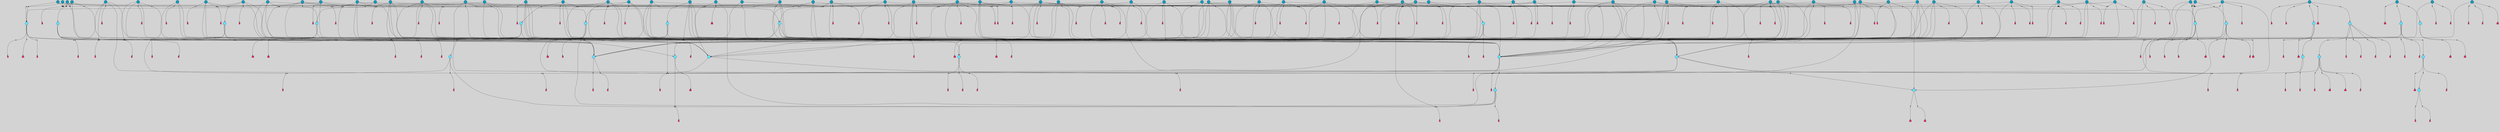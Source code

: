 // File exported with GEGELATI v1.3.1
// On the 2024-04-08 17:49:16
// With the File::TPGGraphDotExporter
digraph{
	graph[pad = "0.212, 0.055" bgcolor = lightgray]
	node[shape=circle style = filled label = ""]
		T3 [fillcolor="#66ddff"]
		T7 [fillcolor="#66ddff"]
		T9 [fillcolor="#66ddff"]
		T11 [fillcolor="#66ddff"]
		T24 [fillcolor="#1199bb"]
		T54 [fillcolor="#66ddff"]
		T59 [fillcolor="#66ddff"]
		T82 [fillcolor="#66ddff"]
		T95 [fillcolor="#66ddff"]
		T176 [fillcolor="#66ddff"]
		T255 [fillcolor="#66ddff"]
		T267 [fillcolor="#66ddff"]
		T274 [fillcolor="#66ddff"]
		T300 [fillcolor="#66ddff"]
		T318 [fillcolor="#66ddff"]
		T319 [fillcolor="#66ddff"]
		T320 [fillcolor="#66ddff"]
		T321 [fillcolor="#66ddff"]
		T322 [fillcolor="#66ddff"]
		T323 [fillcolor="#1199bb"]
		T324 [fillcolor="#66ddff"]
		T344 [fillcolor="#1199bb"]
		T359 [fillcolor="#1199bb"]
		T383 [fillcolor="#66ddff"]
		T391 [fillcolor="#1199bb"]
		T429 [fillcolor="#1199bb"]
		T430 [fillcolor="#1199bb"]
		T432 [fillcolor="#66ddff"]
		T437 [fillcolor="#1199bb"]
		T440 [fillcolor="#1199bb"]
		T451 [fillcolor="#66ddff"]
		T497 [fillcolor="#1199bb"]
		T512 [fillcolor="#1199bb"]
		T526 [fillcolor="#1199bb"]
		T532 [fillcolor="#1199bb"]
		T537 [fillcolor="#1199bb"]
		T563 [fillcolor="#1199bb"]
		T569 [fillcolor="#66ddff"]
		T582 [fillcolor="#1199bb"]
		T588 [fillcolor="#1199bb"]
		T590 [fillcolor="#1199bb"]
		T592 [fillcolor="#1199bb"]
		T594 [fillcolor="#1199bb"]
		T601 [fillcolor="#1199bb"]
		T608 [fillcolor="#1199bb"]
		T609 [fillcolor="#1199bb"]
		T615 [fillcolor="#1199bb"]
		T617 [fillcolor="#66ddff"]
		T620 [fillcolor="#1199bb"]
		T622 [fillcolor="#1199bb"]
		T628 [fillcolor="#1199bb"]
		T630 [fillcolor="#1199bb"]
		T631 [fillcolor="#1199bb"]
		T632 [fillcolor="#1199bb"]
		T633 [fillcolor="#1199bb"]
		T634 [fillcolor="#1199bb"]
		T640 [fillcolor="#1199bb"]
		T641 [fillcolor="#1199bb"]
		T645 [fillcolor="#1199bb"]
		T647 [fillcolor="#1199bb"]
		T648 [fillcolor="#1199bb"]
		T650 [fillcolor="#1199bb"]
		T651 [fillcolor="#1199bb"]
		T653 [fillcolor="#1199bb"]
		T656 [fillcolor="#1199bb"]
		T657 [fillcolor="#1199bb"]
		T658 [fillcolor="#1199bb"]
		T659 [fillcolor="#1199bb"]
		T660 [fillcolor="#1199bb"]
		T661 [fillcolor="#1199bb"]
		T662 [fillcolor="#1199bb"]
		T663 [fillcolor="#1199bb"]
		T664 [fillcolor="#1199bb"]
		T665 [fillcolor="#66ddff"]
		T666 [fillcolor="#66ddff"]
		T667 [fillcolor="#66ddff"]
		T668 [fillcolor="#66ddff"]
		T669 [fillcolor="#1199bb"]
		T670 [fillcolor="#1199bb"]
		T671 [fillcolor="#1199bb"]
		T672 [fillcolor="#1199bb"]
		T673 [fillcolor="#1199bb"]
		T674 [fillcolor="#1199bb"]
		T675 [fillcolor="#1199bb"]
		T676 [fillcolor="#1199bb"]
		T677 [fillcolor="#1199bb"]
		T678 [fillcolor="#1199bb"]
		T680 [fillcolor="#1199bb"]
		T681 [fillcolor="#1199bb"]
		T682 [fillcolor="#1199bb"]
		T683 [fillcolor="#1199bb"]
		T684 [fillcolor="#1199bb"]
		T685 [fillcolor="#1199bb"]
		T686 [fillcolor="#1199bb"]
		T687 [fillcolor="#1199bb"]
		T688 [fillcolor="#1199bb"]
		T689 [fillcolor="#1199bb"]
		T690 [fillcolor="#1199bb"]
		T691 [fillcolor="#1199bb"]
		T692 [fillcolor="#1199bb"]
		T693 [fillcolor="#1199bb"]
		T694 [fillcolor="#1199bb"]
		T695 [fillcolor="#1199bb"]
		T696 [fillcolor="#1199bb"]
		T697 [fillcolor="#1199bb"]
		T698 [fillcolor="#1199bb"]
		P7888 [fillcolor="#cccccc" shape=point] //6|
		I7888 [shape=box style=invis label="6|1&2|6#1|7&#92;n10|7&2|0#1|5&#92;n9|4&0|1#2|2&#92;n8|6&0|0#1|0&#92;n"]
		P7888 -> I7888[style=invis]
		A5872 [fillcolor="#ff3366" shape=box margin=0.03 width=0 height=0 label="3"]
		T3 -> P7888 -> A5872
		P7889 [fillcolor="#cccccc" shape=point] //3|
		I7889 [shape=box style=invis label="7|6&2|4#0|2&#92;n10|3&2|7#1|4&#92;n11|6&0|4#0|1&#92;n7|1&0|0#2|6&#92;n7|6&0|3#2|6&#92;n4|0&2|6#0|1&#92;n4|4&2|5#0|2&#92;n4|6&0|4#2|7&#92;n10|0&2|3#1|5&#92;n2|6&0|5#0|2&#92;n1|0&2|3#0|7&#92;n1|6&2|0#0|5&#92;n6|2&0|1#0|7&#92;n9|2&0|3#2|7&#92;n5|3&0|6#0|6&#92;n1|7&2|5#2|3&#92;n8|1&2|7#0|6&#92;n1|0&2|5#2|1&#92;n7|1&2|2#2|5&#92;n7|4&2|6#0|3&#92;n"]
		P7889 -> I7889[style=invis]
		A5873 [fillcolor="#ff3366" shape=box margin=0.03 width=0 height=0 label="4"]
		T3 -> P7889 -> A5873
		P7890 [fillcolor="#cccccc" shape=point] //-3|
		I7890 [shape=box style=invis label="1|6&2|7#0|7&#92;n10|2&0|7#1|3&#92;n9|6&2|7#2|2&#92;n5|3&0|7#0|7&#92;n1|6&2|3#0|0&#92;n2|3&2|3#2|2&#92;n5|1&2|6#0|6&#92;n"]
		P7890 -> I7890[style=invis]
		A5874 [fillcolor="#ff3366" shape=box margin=0.03 width=0 height=0 label="7"]
		T7 -> P7890 -> A5874
		P7891 [fillcolor="#cccccc" shape=point] //5|
		I7891 [shape=box style=invis label="0|5&2|3#0|1&#92;n0|6&2|1#2|4&#92;n6|2&2|6#0|7&#92;n7|4&0|3#0|1&#92;n5|4&0|7#1|6&#92;n9|1&0|5#2|2&#92;n6|3&2|3#1|7&#92;n11|7&2|4#1|6&#92;n2|5&0|1#0|0&#92;n4|7&0|0#0|2&#92;n6|2&0|6#0|0&#92;n2|1&2|6#2|4&#92;n10|0&2|0#1|0&#92;n6|6&2|4#0|6&#92;n"]
		P7891 -> I7891[style=invis]
		A5875 [fillcolor="#ff3366" shape=box margin=0.03 width=0 height=0 label="8"]
		T7 -> P7891 -> A5875
		P7892 [fillcolor="#cccccc" shape=point] //-6|
		I7892 [shape=box style=invis label="11|1&0|7#2|0&#92;n10|4&0|1#1|0&#92;n4|3&2|4#2|1&#92;n0|5&2|0#0|0&#92;n6|1&0|0#0|3&#92;n8|2&2|0#0|4&#92;n11|4&2|0#1|6&#92;n7|0&2|6#2|3&#92;n5|3&2|6#2|0&#92;n2|0&2|0#0|4&#92;n"]
		P7892 -> I7892[style=invis]
		A5876 [fillcolor="#ff3366" shape=box margin=0.03 width=0 height=0 label="9"]
		T9 -> P7892 -> A5876
		P7893 [fillcolor="#cccccc" shape=point] //2|
		I7893 [shape=box style=invis label="6|3&2|7#1|4&#92;n8|6&0|0#2|5&#92;n2|1&0|2#0|3&#92;n8|7&0|6#0|4&#92;n2|1&2|0#0|1&#92;n0|0&2|2#2|3&#92;n6|6&0|7#2|1&#92;n6|1&0|7#2|6&#92;n5|4&2|7#0|4&#92;n0|3&0|4#2|0&#92;n11|0&2|0#2|5&#92;n4|5&2|5#2|4&#92;n5|7&0|6#0|4&#92;n9|7&2|5#0|3&#92;n5|4&2|1#0|3&#92;n5|3&0|1#1|7&#92;n0|4&0|3#2|5&#92;n"]
		P7893 -> I7893[style=invis]
		A5877 [fillcolor="#ff3366" shape=box margin=0.03 width=0 height=0 label="10"]
		T9 -> P7893 -> A5877
		P7894 [fillcolor="#cccccc" shape=point] //6|
		I7894 [shape=box style=invis label="3|0&2|7#2|2&#92;n3|2&0|4#2|5&#92;n5|1&0|2#1|0&#92;n8|7&0|1#2|0&#92;n8|5&0|3#0|6&#92;n0|2&0|2#2|3&#92;n1|5&2|5#0|5&#92;n5|6&0|6#0|7&#92;n6|7&0|0#2|6&#92;n1|2&2|3#0|0&#92;n7|7&2|3#0|4&#92;n0|7&2|7#0|6&#92;n1|0&2|2#2|7&#92;n4|4&0|1#0|0&#92;n"]
		P7894 -> I7894[style=invis]
		A5878 [fillcolor="#ff3366" shape=box margin=0.03 width=0 height=0 label="11"]
		T11 -> P7894 -> A5878
		P7895 [fillcolor="#cccccc" shape=point] //-4|
		I7895 [shape=box style=invis label="4|1&0|4#2|6&#92;n1|2&2|2#2|0&#92;n1|2&2|0#0|6&#92;n8|4&2|3#2|5&#92;n5|5&2|1#1|0&#92;n"]
		P7895 -> I7895[style=invis]
		A5879 [fillcolor="#ff3366" shape=box margin=0.03 width=0 height=0 label="12"]
		T11 -> P7895 -> A5879
		P7896 [fillcolor="#cccccc" shape=point] //1|
		I7896 [shape=box style=invis label="5|1&0|6#2|7&#92;n2|4&0|4#2|2&#92;n0|6&0|5#0|4&#92;n10|6&2|5#1|6&#92;n9|3&0|1#1|7&#92;n10|3&2|2#1|0&#92;n5|0&0|0#2|1&#92;n11|3&2|3#1|5&#92;n10|3&0|1#1|0&#92;n2|4&0|1#0|1&#92;n0|2&0|3#2|4&#92;n9|2&2|1#2|5&#92;n11|7&2|6#2|6&#92;n"]
		P7896 -> I7896[style=invis]
		T24 -> P7896 -> T7
		P7897 [fillcolor="#cccccc" shape=point] //5|
		I7897 [shape=box style=invis label="3|0&2|0#0|1&#92;n3|0&0|7#0|1&#92;n5|3&0|2#2|6&#92;n4|4&2|4#2|6&#92;n11|2&0|7#1|6&#92;n2|7&2|2#2|5&#92;n9|3&2|6#2|7&#92;n7|7&0|0#0|4&#92;n6|1&2|4#2|3&#92;n5|4&2|0#1|6&#92;n1|3&0|7#0|4&#92;n"]
		P7897 -> I7897[style=invis]
		A5880 [fillcolor="#ff3366" shape=box margin=0.03 width=0 height=0 label="7"]
		T24 -> P7897 -> A5880
		P7898 [fillcolor="#cccccc" shape=point] //-2|
		I7898 [shape=box style=invis label="4|1&0|4#0|3&#92;n4|2&0|5#2|0&#92;n5|5&2|6#0|5&#92;n1|4&0|1#0|2&#92;n6|3&2|7#1|5&#92;n0|4&2|0#0|3&#92;n8|5&2|5#1|2&#92;n10|7&2|7#1|1&#92;n3|4&0|0#2|1&#92;n3|6&2|5#2|5&#92;n8|3&0|1#0|7&#92;n10|0&2|7#1|3&#92;n4|1&2|4#0|1&#92;n9|3&2|0#0|4&#92;n3|6&2|0#0|4&#92;n1|2&0|6#2|1&#92;n4|0&2|1#2|2&#92;n"]
		P7898 -> I7898[style=invis]
		A5881 [fillcolor="#ff3366" shape=box margin=0.03 width=0 height=0 label="14"]
		T24 -> P7898 -> A5881
		P7899 [fillcolor="#cccccc" shape=point] //8|
		I7899 [shape=box style=invis label="9|0&0|1#2|0&#92;n10|1&2|5#1|4&#92;n8|2&2|6#0|4&#92;n2|4&2|5#2|3&#92;n4|2&2|2#0|2&#92;n7|5&0|2#0|0&#92;n8|2&2|1#1|3&#92;n8|7&0|7#2|1&#92;n1|1&0|0#0|7&#92;n5|6&2|5#1|0&#92;n6|6&2|5#0|0&#92;n11|4&0|3#2|6&#92;n4|2&2|4#0|7&#92;n5|6&0|1#2|0&#92;n11|3&0|2#0|7&#92;n"]
		P7899 -> I7899[style=invis]
		A5882 [fillcolor="#ff3366" shape=box margin=0.03 width=0 height=0 label="6"]
		T54 -> P7899 -> A5882
		T54 -> P7897
		P7900 [fillcolor="#cccccc" shape=point] //-10|
		I7900 [shape=box style=invis label="3|6&0|0#0|4&#92;n4|1&2|4#0|1&#92;n5|1&0|1#0|4&#92;n5|5&2|6#0|5&#92;n6|5&0|6#0|3&#92;n11|1&2|0#0|1&#92;n0|7&2|0#0|3&#92;n1|2&0|6#0|1&#92;n8|0&0|4#2|0&#92;n0|4&0|7#2|7&#92;n7|0&2|7#1|3&#92;n3|1&0|5#2|5&#92;n5|1&0|4#0|3&#92;n2|2&0|2#0|0&#92;n8|3&0|1#0|7&#92;n3|0&0|3#0|5&#92;n7|2&0|5#2|0&#92;n6|3&2|7#1|5&#92;n4|7&2|7#2|1&#92;n"]
		P7900 -> I7900[style=invis]
		A5883 [fillcolor="#ff3366" shape=box margin=0.03 width=0 height=0 label="14"]
		T54 -> P7900 -> A5883
		T54 -> P7891
		P7901 [fillcolor="#cccccc" shape=point] //8|
		I7901 [shape=box style=invis label="9|0&0|1#2|0&#92;n10|1&2|5#1|4&#92;n8|2&2|6#0|4&#92;n4|5&0|3#0|1&#92;n2|4&2|5#2|3&#92;n4|2&2|2#0|2&#92;n7|5&0|2#0|0&#92;n8|2&2|1#1|3&#92;n8|7&0|7#2|1&#92;n1|1&0|0#0|7&#92;n5|6&2|5#1|0&#92;n6|3&2|5#0|0&#92;n11|4&0|3#2|6&#92;n1|2&2|4#0|7&#92;n5|6&0|1#2|0&#92;n11|3&0|2#0|7&#92;n"]
		P7901 -> I7901[style=invis]
		A5884 [fillcolor="#ff3366" shape=box margin=0.03 width=0 height=0 label="6"]
		T59 -> P7901 -> A5884
		T59 -> P7897
		T59 -> P7892
		T59 -> P7897
		P7902 [fillcolor="#cccccc" shape=point] //6|
		I7902 [shape=box style=invis label="7|0&2|5#1|2&#92;n10|6&2|1#1|3&#92;n7|5&0|2#0|7&#92;n10|7&0|1#1|5&#92;n4|6&2|5#0|5&#92;n4|4&0|7#2|7&#92;n"]
		P7902 -> I7902[style=invis]
		A5885 [fillcolor="#ff3366" shape=box margin=0.03 width=0 height=0 label="7"]
		T82 -> P7902 -> A5885
		P7903 [fillcolor="#cccccc" shape=point] //6|
		I7903 [shape=box style=invis label="0|5&2|3#0|1&#92;n0|6&2|1#2|4&#92;n9|1&0|5#2|2&#92;n7|4&0|3#0|1&#92;n5|4&0|7#1|6&#92;n2|5&0|1#0|0&#92;n6|3&2|3#1|7&#92;n11|7&2|4#1|6&#92;n6|2&2|6#0|1&#92;n4|7&0|0#0|2&#92;n6|2&0|6#0|0&#92;n9|1&2|6#2|4&#92;n10|0&2|0#1|0&#92;n6|6&2|4#0|6&#92;n"]
		P7903 -> I7903[style=invis]
		A5886 [fillcolor="#ff3366" shape=box margin=0.03 width=0 height=0 label="8"]
		T82 -> P7903 -> A5886
		T82 -> P7892
		P7904 [fillcolor="#cccccc" shape=point] //4|
		I7904 [shape=box style=invis label="4|3&0|6#0|3&#92;n5|7&2|3#2|2&#92;n5|6&0|7#1|2&#92;n1|4&2|6#0|3&#92;n8|4&2|1#2|5&#92;n9|5&2|4#1|4&#92;n2|4&0|5#0|7&#92;n10|0&0|6#1|3&#92;n3|0&0|6#0|2&#92;n2|7&2|7#2|6&#92;n5|2&0|5#1|5&#92;n10|4&2|5#1|7&#92;n4|0&0|4#2|4&#92;n11|1&0|4#2|6&#92;n10|6&2|0#1|4&#92;n9|7&0|3#1|4&#92;n4|5&2|7#0|6&#92;n11|5&2|6#2|3&#92;n0|3&0|5#0|1&#92;n"]
		P7904 -> I7904[style=invis]
		A5887 [fillcolor="#ff3366" shape=box margin=0.03 width=0 height=0 label="13"]
		T95 -> P7904 -> A5887
		P7905 [fillcolor="#cccccc" shape=point] //8|
		I7905 [shape=box style=invis label="9|7&0|5#2|5&#92;n3|3&2|3#0|2&#92;n9|5&2|2#1|0&#92;n2|3&0|6#0|3&#92;n4|4&2|5#2|7&#92;n11|3&2|0#1|5&#92;n6|6&2|1#2|2&#92;n4|6&0|1#2|2&#92;n2|5&2|7#2|2&#92;n7|7&2|2#2|3&#92;n6|5&0|3#2|6&#92;n6|7&0|6#0|2&#92;n"]
		P7905 -> I7905[style=invis]
		A5888 [fillcolor="#ff3366" shape=box margin=0.03 width=0 height=0 label="14"]
		T95 -> P7905 -> A5888
		P7906 [fillcolor="#cccccc" shape=point] //2|
		I7906 [shape=box style=invis label="4|1&0|4#2|6&#92;n5|5&2|1#1|0&#92;n1|0&2|0#0|6&#92;n8|4&2|3#2|5&#92;n"]
		P7906 -> I7906[style=invis]
		T95 -> P7906 -> T11
		P7907 [fillcolor="#cccccc" shape=point] //-9|
		I7907 [shape=box style=invis label="2|0&2|0#2|1&#92;n4|4&2|4#2|6&#92;n9|1&0|3#1|7&#92;n5|3&0|2#2|6&#92;n2|7&2|2#2|5&#92;n5|4&2|0#1|6&#92;n3|0&0|7#0|1&#92;n1|3&0|7#0|4&#92;n11|6&2|2#0|7&#92;n7|7&0|0#0|4&#92;n11|0&0|7#1|6&#92;n9|3&2|6#2|7&#92;n"]
		P7907 -> I7907[style=invis]
		A5889 [fillcolor="#ff3366" shape=box margin=0.03 width=0 height=0 label="7"]
		T95 -> P7907 -> A5889
		P7908 [fillcolor="#cccccc" shape=point] //-8|
		I7908 [shape=box style=invis label="7|5&0|4#2|4&#92;n"]
		P7908 -> I7908[style=invis]
		A5890 [fillcolor="#ff3366" shape=box margin=0.03 width=0 height=0 label="3"]
		T95 -> P7908 -> A5890
		P7909 [fillcolor="#cccccc" shape=point] //3|
		I7909 [shape=box style=invis label="4|7&0|7#2|7&#92;n11|5&2|6#0|2&#92;n5|5&2|6#2|0&#92;n3|2&0|6#0|3&#92;n10|2&2|5#1|5&#92;n9|4&2|3#1|5&#92;n2|5&2|7#2|4&#92;n11|3&2|5#1|0&#92;n7|0&0|7#2|1&#92;n1|2&0|5#0|1&#92;n"]
		P7909 -> I7909[style=invis]
		A5891 [fillcolor="#ff3366" shape=box margin=0.03 width=0 height=0 label="5"]
		T176 -> P7909 -> A5891
		P7910 [fillcolor="#cccccc" shape=point] //2|
		I7910 [shape=box style=invis label="7|1&0|6#0|1&#92;n5|2&2|5#1|6&#92;n10|1&2|1#1|1&#92;n4|7&0|4#2|2&#92;n11|7&0|4#2|7&#92;n5|0&0|5#1|7&#92;n8|2&0|5#2|4&#92;n10|0&2|6#1|6&#92;n5|1&0|1#2|3&#92;n1|6&2|0#0|1&#92;n9|6&2|2#1|4&#92;n3|4&2|3#0|0&#92;n10|1&0|1#1|0&#92;n2|2&0|1#2|1&#92;n3|1&2|7#0|3&#92;n"]
		P7910 -> I7910[style=invis]
		A5892 [fillcolor="#ff3366" shape=box margin=0.03 width=0 height=0 label="10"]
		T176 -> P7910 -> A5892
		P7911 [fillcolor="#cccccc" shape=point] //-1|
		I7911 [shape=box style=invis label="1|7&2|1#0|6&#92;n8|1&2|3#0|5&#92;n10|6&2|7#1|0&#92;n1|7&2|5#0|2&#92;n0|3&0|3#2|2&#92;n3|5&0|1#0|0&#92;n3|5&0|2#0|3&#92;n1|5&2|0#0|4&#92;n5|7&2|2#2|5&#92;n4|0&2|3#0|3&#92;n"]
		P7911 -> I7911[style=invis]
		T176 -> P7911 -> T3
		P7912 [fillcolor="#cccccc" shape=point] //-3|
		I7912 [shape=box style=invis label="6|3&2|4#1|4&#92;n5|3&0|1#1|7&#92;n2|1&0|2#2|3&#92;n8|7&0|6#0|4&#92;n2|1&2|0#0|1&#92;n0|0&2|2#2|3&#92;n6|1&0|7#2|6&#92;n5|7&0|2#0|4&#92;n0|3&0|4#2|0&#92;n11|0&2|0#2|5&#92;n6|0&2|0#1|4&#92;n8|6&0|2#2|5&#92;n5|4&2|1#0|3&#92;n9|7&2|5#0|3&#92;n5|4&2|7#0|4&#92;n"]
		P7912 -> I7912[style=invis]
		A5893 [fillcolor="#ff3366" shape=box margin=0.03 width=0 height=0 label="10"]
		T176 -> P7912 -> A5893
		P7913 [fillcolor="#cccccc" shape=point] //4|
		I7913 [shape=box style=invis label="7|1&0|6#0|1&#92;n5|2&2|5#1|6&#92;n10|1&2|1#1|1&#92;n9|6&2|2#1|4&#92;n4|7&0|4#2|2&#92;n9|6&0|4#1|1&#92;n10|0&2|6#1|6&#92;n5|1&0|1#2|3&#92;n1|6&2|0#0|1&#92;n8|2&0|5#2|4&#92;n3|4&2|3#0|0&#92;n10|1&0|5#1|0&#92;n2|2&0|1#2|1&#92;n3|1&2|7#0|3&#92;n"]
		P7913 -> I7913[style=invis]
		A5894 [fillcolor="#ff3366" shape=box margin=0.03 width=0 height=0 label="10"]
		T176 -> P7913 -> A5894
		T255 -> P7911
		P7914 [fillcolor="#cccccc" shape=point] //-9|
		I7914 [shape=box style=invis label="7|1&0|0#2|6&#92;n1|6&0|4#2|7&#92;n7|6&2|4#0|2&#92;n10|7&2|1#1|3&#92;n7|6&0|3#2|6&#92;n4|0&2|2#2|1&#92;n1|0&0|5#2|3&#92;n6|1&2|6#1|1&#92;n7|4&2|6#1|0&#92;n9|5&0|1#0|2&#92;n9|2&0|3#0|7&#92;n6|0&2|7#0|6&#92;n10|5&2|3#1|5&#92;n10|0&2|7#1|4&#92;n1|0&2|3#0|7&#92;n5|2&0|6#0|6&#92;n2|6&0|1#0|2&#92;n7|4&2|5#0|3&#92;n3|6&2|4#0|5&#92;n1|6&2|0#0|5&#92;n"]
		P7914 -> I7914[style=invis]
		A5895 [fillcolor="#ff3366" shape=box margin=0.03 width=0 height=0 label="4"]
		T255 -> P7914 -> A5895
		P7915 [fillcolor="#cccccc" shape=point] //7|
		I7915 [shape=box style=invis label="9|6&2|6#1|3&#92;n9|7&2|0#1|7&#92;n3|0&2|0#0|0&#92;n1|6&0|0#0|4&#92;n7|4&0|3#0|1&#92;n"]
		P7915 -> I7915[style=invis]
		A5896 [fillcolor="#ff3366" shape=box margin=0.03 width=0 height=0 label="12"]
		T255 -> P7915 -> A5896
		P7916 [fillcolor="#cccccc" shape=point] //-9|
		I7916 [shape=box style=invis label="11|5&0|0#2|6&#92;n8|5&2|3#2|1&#92;n7|1&0|6#1|3&#92;n11|4&0|2#0|1&#92;n9|0&2|7#1|6&#92;n10|1&0|3#1|6&#92;n0|3&0|4#2|5&#92;n5|7&2|3#1|6&#92;n2|0&2|1#0|7&#92;n"]
		P7916 -> I7916[style=invis]
		A5897 [fillcolor="#ff3366" shape=box margin=0.03 width=0 height=0 label="2"]
		T255 -> P7916 -> A5897
		P7917 [fillcolor="#cccccc" shape=point] //-7|
		I7917 [shape=box style=invis label="9|1&2|7#2|1&#92;n7|0&2|0#2|7&#92;n2|3&2|3#2|2&#92;n8|5&2|1#0|3&#92;n5|5&0|7#0|1&#92;n1|6&2|7#0|7&#92;n10|2&0|7#1|3&#92;n6|4&2|2#2|4&#92;n0|6&2|5#0|2&#92;n"]
		P7917 -> I7917[style=invis]
		A5898 [fillcolor="#ff3366" shape=box margin=0.03 width=0 height=0 label="7"]
		T255 -> P7917 -> A5898
		P7918 [fillcolor="#cccccc" shape=point] //-9|
		I7918 [shape=box style=invis label="4|7&2|6#0|5&#92;n11|3&0|2#2|6&#92;n10|2&2|4#1|6&#92;n3|0&2|6#2|7&#92;n4|3&0|5#0|7&#92;n2|3&0|7#0|7&#92;n10|6&0|7#1|5&#92;n10|1&2|2#1|1&#92;n1|7&0|3#2|6&#92;n"]
		P7918 -> I7918[style=invis]
		A5899 [fillcolor="#ff3366" shape=box margin=0.03 width=0 height=0 label="4"]
		T267 -> P7918 -> A5899
		T267 -> P7897
		P7919 [fillcolor="#cccccc" shape=point] //-10|
		I7919 [shape=box style=invis label="4|2&2|0#2|4&#92;n7|3&2|7#0|0&#92;n11|5&2|2#0|2&#92;n9|6&2|3#0|1&#92;n0|0&2|2#0|5&#92;n2|3&2|1#2|0&#92;n"]
		P7919 -> I7919[style=invis]
		A5900 [fillcolor="#ff3366" shape=box margin=0.03 width=0 height=0 label="2"]
		T267 -> P7919 -> A5900
		P7920 [fillcolor="#cccccc" shape=point] //-2|
		I7920 [shape=box style=invis label="5|2&2|0#2|4&#92;n9|1&2|3#0|1&#92;n3|6&2|5#2|7&#92;n7|0&2|1#0|4&#92;n1|2&0|3#0|5&#92;n7|3&2|7#0|0&#92;n"]
		P7920 -> I7920[style=invis]
		A5901 [fillcolor="#ff3366" shape=box margin=0.03 width=0 height=0 label="2"]
		T267 -> P7920 -> A5901
		P7921 [fillcolor="#cccccc" shape=point] //-9|
		I7921 [shape=box style=invis label="4|1&0|4#2|6&#92;n11|0&2|0#0|6&#92;n8|4&2|3#2|5&#92;n6|0&0|3#0|1&#92;n"]
		P7921 -> I7921[style=invis]
		T267 -> P7921 -> T11
		T274 -> P7911
		P7922 [fillcolor="#cccccc" shape=point] //-2|
		I7922 [shape=box style=invis label="7|1&0|0#2|6&#92;n5|2&0|6#0|6&#92;n7|6&2|4#0|2&#92;n10|7&2|1#1|3&#92;n7|6&0|3#2|6&#92;n4|0&2|2#2|1&#92;n1|0&0|5#2|3&#92;n6|1&2|6#1|1&#92;n7|4&2|6#1|0&#92;n7|4&2|5#0|3&#92;n9|2&0|3#0|7&#92;n6|0&2|7#0|7&#92;n10|5&2|3#1|5&#92;n10|0&2|7#1|4&#92;n1|0&2|3#0|7&#92;n1|6&0|1#2|7&#92;n2|6&0|1#0|2&#92;n9|5&0|1#0|2&#92;n3|6&2|4#0|5&#92;n1|6&2|0#0|5&#92;n"]
		P7922 -> I7922[style=invis]
		A5902 [fillcolor="#ff3366" shape=box margin=0.03 width=0 height=0 label="4"]
		T274 -> P7922 -> A5902
		T274 -> P7917
		P7923 [fillcolor="#cccccc" shape=point] //9|
		I7923 [shape=box style=invis label="2|3&0|1#0|2&#92;n1|6&0|2#2|7&#92;n6|0&2|7#0|6&#92;n10|7&2|1#1|3&#92;n7|4&2|6#1|0&#92;n1|1&0|5#2|3&#92;n4|0&2|2#2|1&#92;n6|1&2|6#1|1&#92;n7|6&0|3#2|6&#92;n9|5&0|1#0|2&#92;n9|2&0|3#0|7&#92;n7|6&0|4#0|2&#92;n10|5&2|3#1|5&#92;n10|0&2|7#1|4&#92;n1|0&2|3#0|7&#92;n5|2&0|6#0|6&#92;n7|1&0|0#2|6&#92;n7|4&2|5#0|3&#92;n3|6&2|4#0|5&#92;n1|6&2|0#0|5&#92;n"]
		P7923 -> I7923[style=invis]
		A5903 [fillcolor="#ff3366" shape=box margin=0.03 width=0 height=0 label="4"]
		T274 -> P7923 -> A5903
		P7924 [fillcolor="#cccccc" shape=point] //-2|
		I7924 [shape=box style=invis label="8|4&2|1#2|5&#92;n4|1&2|7#2|1&#92;n5|7&2|3#2|2&#92;n10|4&2|5#1|7&#92;n10|0&2|6#1|3&#92;n4|5&2|7#0|6&#92;n9|5&2|4#0|4&#92;n2|4&0|5#0|7&#92;n11|1&2|4#2|6&#92;n1|4&2|6#0|3&#92;n2|7&2|7#2|6&#92;n3|0&0|6#0|2&#92;n4|0&0|4#2|4&#92;n4|4&2|6#0|7&#92;n10|6&2|0#1|4&#92;n9|7&0|3#1|4&#92;n5|6&0|7#1|2&#92;n11|5&2|6#0|3&#92;n0|3&0|5#0|1&#92;n"]
		P7924 -> I7924[style=invis]
		T274 -> P7924 -> T9
		P7925 [fillcolor="#cccccc" shape=point] //-2|
		I7925 [shape=box style=invis label="8|4&2|1#2|5&#92;n5|7&2|3#1|2&#92;n10|4&2|5#1|7&#92;n10|0&2|6#1|3&#92;n11|1&2|4#2|6&#92;n9|5&2|4#0|4&#92;n2|4&0|5#0|7&#92;n4|5&2|7#0|6&#92;n1|4&2|6#0|3&#92;n2|7&2|7#2|6&#92;n3|0&0|6#0|2&#92;n0|7&0|5#0|1&#92;n0|4&2|1#0|0&#92;n4|4&2|6#0|7&#92;n7|2&2|6#2|6&#92;n11|5&2|6#0|3&#92;n9|7&0|3#1|4&#92;n5|6&0|7#1|2&#92;n10|6&2|0#1|4&#92;n4|0&0|4#2|4&#92;n"]
		P7925 -> I7925[style=invis]
		T300 -> P7925 -> T59
		P7926 [fillcolor="#cccccc" shape=point] //10|
		I7926 [shape=box style=invis label="2|6&2|4#0|0&#92;n1|7&2|3#0|6&#92;n3|5&2|2#0|3&#92;n10|3&0|4#1|4&#92;n7|1&0|4#2|6&#92;n10|2&0|3#1|7&#92;n9|5&2|0#0|4&#92;n4|0&0|3#2|7&#92;n11|4&2|6#1|2&#92;n5|4&2|7#0|2&#92;n4|5&2|7#2|1&#92;n6|5&0|7#2|1&#92;n5|3&2|3#1|6&#92;n10|7&2|0#1|2&#92;n"]
		P7926 -> I7926[style=invis]
		A5904 [fillcolor="#ff3366" shape=box margin=0.03 width=0 height=0 label="5"]
		T300 -> P7926 -> A5904
		T300 -> P7918
		P7927 [fillcolor="#cccccc" shape=point] //-4|
		I7927 [shape=box style=invis label="4|1&0|4#2|6&#92;n1|2&2|2#2|0&#92;n1|2&2|0#0|6&#92;n8|4&2|3#2|5&#92;n5|5&2|1#1|0&#92;n"]
		P7927 -> I7927[style=invis]
		A5905 [fillcolor="#ff3366" shape=box margin=0.03 width=0 height=0 label="12"]
		T321 -> P7927 -> A5905
		P7928 [fillcolor="#cccccc" shape=point] //6|
		I7928 [shape=box style=invis label="3|0&2|7#2|2&#92;n3|2&0|4#2|5&#92;n5|1&0|2#1|0&#92;n8|7&0|1#2|0&#92;n8|5&0|3#0|6&#92;n0|2&0|2#2|3&#92;n1|5&2|5#0|5&#92;n5|6&0|6#0|7&#92;n6|7&0|0#2|6&#92;n1|2&2|3#0|0&#92;n7|7&2|3#0|4&#92;n0|7&2|7#0|6&#92;n1|0&2|2#2|7&#92;n4|4&0|1#0|0&#92;n"]
		P7928 -> I7928[style=invis]
		A5906 [fillcolor="#ff3366" shape=box margin=0.03 width=0 height=0 label="11"]
		T321 -> P7928 -> A5906
		P7929 [fillcolor="#cccccc" shape=point] //2|
		I7929 [shape=box style=invis label="4|1&0|4#2|6&#92;n5|5&2|1#1|0&#92;n1|0&2|0#0|6&#92;n8|4&2|3#2|5&#92;n"]
		P7929 -> I7929[style=invis]
		T323 -> P7929 -> T321
		P7930 [fillcolor="#cccccc" shape=point] //-3|
		I7930 [shape=box style=invis label="8|1&2|3#0|5&#92;n0|6&0|5#0|5&#92;n3|7&2|1#0|6&#92;n3|5&0|1#0|0&#92;n9|5&2|0#0|4&#92;n3|5&0|2#0|3&#92;n10|6&2|4#1|0&#92;n9|4&2|7#2|6&#92;n1|7&2|5#2|2&#92;n"]
		P7930 -> I7930[style=invis]
		A5907 [fillcolor="#ff3366" shape=box margin=0.03 width=0 height=0 label="5"]
		T318 -> P7930 -> A5907
		P7931 [fillcolor="#cccccc" shape=point] //0|
		I7931 [shape=box style=invis label="2|5&0|1#0|6&#92;n6|1&2|2#2|7&#92;n8|0&0|3#1|4&#92;n4|3&2|5#2|4&#92;n8|1&2|4#0|0&#92;n6|6&0|1#2|6&#92;n11|7&2|4#2|5&#92;n6|2&2|4#0|2&#92;n8|5&2|4#2|4&#92;n2|1&2|1#2|2&#92;n2|7&2|5#2|6&#92;n9|7&0|5#0|4&#92;n1|2&0|5#2|6&#92;n4|2&2|3#2|7&#92;n3|3&2|1#0|2&#92;n"]
		P7931 -> I7931[style=invis]
		A5908 [fillcolor="#ff3366" shape=box margin=0.03 width=0 height=0 label="5"]
		T318 -> P7931 -> A5908
		P7932 [fillcolor="#cccccc" shape=point] //-2|
		I7932 [shape=box style=invis label="11|7&2|0#1|7&#92;n4|3&0|1#2|5&#92;n0|4&2|4#2|7&#92;n1|6&0|0#0|4&#92;n4|0&0|0#0|5&#92;n0|6&2|3#2|0&#92;n9|6&2|5#1|3&#92;n0|7&2|1#2|5&#92;n4|4&0|5#0|1&#92;n10|4&0|0#1|0&#92;n"]
		P7932 -> I7932[style=invis]
		A5909 [fillcolor="#ff3366" shape=box margin=0.03 width=0 height=0 label="12"]
		T323 -> P7932 -> A5909
		P7933 [fillcolor="#cccccc" shape=point] //5|
		I7933 [shape=box style=invis label="8|1&2|6#0|6&#92;n3|0&0|7#0|1&#92;n11|3&0|2#2|6&#92;n4|4&2|4#2|6&#92;n11|2&0|7#1|6&#92;n2|7&2|2#2|5&#92;n7|7&0|0#0|4&#92;n6|1&2|4#2|3&#92;n5|4&2|0#1|6&#92;n3|0&2|0#0|1&#92;n1|3&0|7#0|4&#92;n"]
		P7933 -> I7933[style=invis]
		A5910 [fillcolor="#ff3366" shape=box margin=0.03 width=0 height=0 label="7"]
		T319 -> P7933 -> A5910
		P7934 [fillcolor="#cccccc" shape=point] //7|
		I7934 [shape=box style=invis label="7|0&2|1#2|0&#92;n9|7&2|1#1|7&#92;n8|2&0|1#1|0&#92;n6|6&0|2#1|1&#92;n2|2&0|5#0|0&#92;n5|7&0|0#2|1&#92;n5|1&2|5#1|5&#92;n4|7&2|4#2|3&#92;n10|5&2|2#1|5&#92;n1|3&2|2#2|0&#92;n10|2&2|6#1|5&#92;n"]
		P7934 -> I7934[style=invis]
		A5911 [fillcolor="#ff3366" shape=box margin=0.03 width=0 height=0 label="1"]
		T319 -> P7934 -> A5911
		P7935 [fillcolor="#cccccc" shape=point] //-2|
		I7935 [shape=box style=invis label="4|1&0|4#0|3&#92;n4|2&0|5#2|0&#92;n5|5&2|6#0|5&#92;n1|4&0|1#0|2&#92;n6|3&2|7#1|5&#92;n0|4&2|0#0|3&#92;n8|5&2|5#1|2&#92;n10|7&2|7#1|1&#92;n3|4&0|0#2|1&#92;n3|6&2|5#2|5&#92;n8|3&0|1#0|7&#92;n10|0&2|7#1|3&#92;n4|1&2|4#0|1&#92;n9|3&2|0#0|4&#92;n3|6&2|0#0|4&#92;n1|2&0|6#2|1&#92;n4|0&2|1#2|2&#92;n"]
		P7935 -> I7935[style=invis]
		A5912 [fillcolor="#ff3366" shape=box margin=0.03 width=0 height=0 label="14"]
		T320 -> P7935 -> A5912
		P7936 [fillcolor="#cccccc" shape=point] //-3|
		I7936 [shape=box style=invis label="3|7&0|0#0|2&#92;n11|5&0|1#1|1&#92;n4|1&0|6#2|6&#92;n4|0&0|1#0|5&#92;n"]
		P7936 -> I7936[style=invis]
		T319 -> P7936 -> T320
		P7937 [fillcolor="#cccccc" shape=point] //-3|
		I7937 [shape=box style=invis label="1|6&2|7#0|7&#92;n10|2&0|7#1|3&#92;n9|6&2|7#2|2&#92;n5|3&0|7#0|7&#92;n1|6&2|3#0|0&#92;n2|3&2|3#2|2&#92;n5|1&2|6#0|6&#92;n"]
		P7937 -> I7937[style=invis]
		A5913 [fillcolor="#ff3366" shape=box margin=0.03 width=0 height=0 label="7"]
		T322 -> P7937 -> A5913
		P7938 [fillcolor="#cccccc" shape=point] //-3|
		I7938 [shape=box style=invis label="7|2&2|4#0|2&#92;n4|1&2|6#0|1&#92;n11|6&0|4#0|1&#92;n7|1&0|0#2|6&#92;n6|2&0|1#0|7&#92;n10|3&2|7#1|4&#92;n3|5&2|3#0|1&#92;n4|4&2|5#0|2&#92;n4|6&0|4#2|7&#92;n2|5&0|5#0|2&#92;n10|0&2|3#1|4&#92;n0|1&2|7#0|6&#92;n7|6&0|3#2|6&#92;n1|3&0|6#2|0&#92;n5|3&0|6#0|6&#92;n1|4&2|5#2|3&#92;n1|6&2|0#0|5&#92;n9|2&0|3#2|7&#92;n7|1&2|2#2|5&#92;n"]
		P7938 -> I7938[style=invis]
		T323 -> P7938 -> T319
		P7939 [fillcolor="#cccccc" shape=point] //1|
		I7939 [shape=box style=invis label="5|1&0|6#2|7&#92;n2|4&0|4#2|2&#92;n0|6&0|5#0|4&#92;n10|6&2|5#1|6&#92;n9|3&0|1#1|7&#92;n10|3&2|2#1|0&#92;n5|0&0|0#2|1&#92;n11|3&2|3#1|5&#92;n10|3&0|1#1|0&#92;n2|4&0|1#0|1&#92;n0|2&0|3#2|4&#92;n9|2&2|1#2|5&#92;n11|7&2|6#2|6&#92;n"]
		P7939 -> I7939[style=invis]
		T320 -> P7939 -> T322
		P7940 [fillcolor="#cccccc" shape=point] //5|
		I7940 [shape=box style=invis label="0|5&2|3#0|1&#92;n0|6&2|1#2|4&#92;n6|2&2|6#0|7&#92;n7|4&0|3#0|1&#92;n5|4&0|7#1|6&#92;n9|1&0|5#2|2&#92;n6|3&2|3#1|7&#92;n11|7&2|4#1|6&#92;n2|5&0|1#0|0&#92;n4|7&0|0#0|2&#92;n6|2&0|6#0|0&#92;n2|1&2|6#2|4&#92;n10|0&2|0#1|0&#92;n6|6&2|4#0|6&#92;n"]
		P7940 -> I7940[style=invis]
		A5914 [fillcolor="#ff3366" shape=box margin=0.03 width=0 height=0 label="8"]
		T322 -> P7940 -> A5914
		P7941 [fillcolor="#cccccc" shape=point] //5|
		I7941 [shape=box style=invis label="3|0&2|0#0|1&#92;n3|0&0|7#0|1&#92;n5|3&0|2#2|6&#92;n4|4&2|4#2|6&#92;n11|2&0|7#1|6&#92;n2|7&2|2#2|5&#92;n9|3&2|6#2|7&#92;n7|7&0|0#0|4&#92;n6|1&2|4#2|3&#92;n5|4&2|0#1|6&#92;n1|3&0|7#0|4&#92;n"]
		P7941 -> I7941[style=invis]
		A5915 [fillcolor="#ff3366" shape=box margin=0.03 width=0 height=0 label="7"]
		T320 -> P7941 -> A5915
		P7942 [fillcolor="#cccccc" shape=point] //5|
		I7942 [shape=box style=invis label="10|4&2|6#1|2&#92;n8|4&0|1#1|0&#92;n0|4&2|6#0|0&#92;n8|4&2|5#2|1&#92;n7|5&2|5#1|0&#92;n3|6&0|6#2|2&#92;n1|7&0|7#0|5&#92;n2|0&0|7#2|4&#92;n9|4&2|6#2|7&#92;n2|6&2|2#0|0&#92;n11|7&2|7#0|7&#92;n5|5&0|0#0|1&#92;n10|1&0|0#1|0&#92;n7|3&0|1#2|5&#92;n9|2&2|7#1|5&#92;n9|0&2|5#1|2&#92;n1|6&2|4#2|2&#92;n3|3&2|2#0|7&#92;n1|6&2|0#0|0&#92;n6|4&2|6#1|0&#92;n"]
		P7942 -> I7942[style=invis]
		A5916 [fillcolor="#ff3366" shape=box margin=0.03 width=0 height=0 label="1"]
		T319 -> P7942 -> A5916
		P7943 [fillcolor="#cccccc" shape=point] //7|
		I7943 [shape=box style=invis label="6|1&2|6#2|7&#92;n7|0&2|4#2|3&#92;n3|3&0|7#0|6&#92;n5|4&0|2#2|4&#92;n8|5&2|6#2|7&#92;n0|0&2|3#0|3&#92;n5|4&2|4#2|6&#92;n"]
		P7943 -> I7943[style=invis]
		T319 -> P7943 -> T318
		P7944 [fillcolor="#cccccc" shape=point] //7|
		I7944 [shape=box style=invis label="0|2&2|4#2|6&#92;n5|3&0|6#0|1&#92;n4|7&2|6#0|5&#92;n7|6&0|7#0|5&#92;n10|7&2|2#1|1&#92;n"]
		P7944 -> I7944[style=invis]
		A5917 [fillcolor="#ff3366" shape=box margin=0.03 width=0 height=0 label="4"]
		T318 -> P7944 -> A5917
		P7945 [fillcolor="#cccccc" shape=point] //7|
		I7945 [shape=box style=invis label="10|5&0|0#1|2&#92;n1|0&2|4#0|5&#92;n8|2&0|2#0|6&#92;n2|2&0|6#0|1&#92;n"]
		P7945 -> I7945[style=invis]
		T324 -> P7945 -> T7
		P7946 [fillcolor="#cccccc" shape=point] //8|
		I7946 [shape=box style=invis label="8|1&2|3#2|5&#92;n10|4&2|5#1|5&#92;n10|7&0|4#1|6&#92;n7|0&0|7#2|1&#92;n2|6&2|7#2|4&#92;n11|3&2|4#1|0&#92;n5|3&2|6#2|0&#92;n9|4&2|3#1|5&#92;n"]
		P7946 -> I7946[style=invis]
		A5918 [fillcolor="#ff3366" shape=box margin=0.03 width=0 height=0 label="5"]
		T324 -> P7946 -> A5918
		T324 -> P7911
		P7947 [fillcolor="#cccccc" shape=point] //9|
		I7947 [shape=box style=invis label="11|0&2|0#1|1&#92;n3|6&0|6#0|0&#92;n1|4&0|0#2|4&#92;n7|5&2|2#1|3&#92;n11|7&2|6#1|7&#92;n5|2&0|6#1|5&#92;n9|5&0|6#0|3&#92;n2|2&2|7#0|5&#92;n9|3&2|2#2|0&#92;n11|0&2|7#0|1&#92;n1|1&2|0#0|1&#92;n6|6&0|6#1|2&#92;n9|7&0|1#0|3&#92;n2|0&2|4#2|5&#92;n2|4&2|2#0|0&#92;n6|1&2|1#1|7&#92;n10|7&2|5#1|6&#92;n11|5&2|7#2|4&#92;n"]
		P7947 -> I7947[style=invis]
		A5919 [fillcolor="#ff3366" shape=box margin=0.03 width=0 height=0 label="1"]
		T324 -> P7947 -> A5919
		P7948 [fillcolor="#cccccc" shape=point] //-6|
		I7948 [shape=box style=invis label="8|2&2|0#0|4&#92;n10|4&0|1#1|0&#92;n4|3&2|4#2|1&#92;n0|5&2|0#0|0&#92;n11|1&0|7#2|0&#92;n11|4&2|0#1|6&#92;n7|0&0|6#2|3&#92;n7|4&0|2#2|4&#92;n5|3&2|6#2|0&#92;n2|0&2|0#0|4&#92;n"]
		P7948 -> I7948[style=invis]
		T324 -> P7948 -> T82
		P7949 [fillcolor="#cccccc" shape=point] //-2|
		I7949 [shape=box style=invis label="2|5&0|2#0|2&#92;n0|0&2|5#2|5&#92;n7|3&2|2#2|3&#92;n3|5&2|1#2|5&#92;n9|4&2|0#2|5&#92;n7|2&2|0#1|4&#92;n5|4&0|5#2|4&#92;n7|3&2|1#2|5&#92;n5|1&0|4#0|6&#92;n1|7&2|4#0|1&#92;n11|6&0|0#0|1&#92;n9|0&0|1#2|5&#92;n4|4&2|5#0|2&#92;n8|1&2|7#2|0&#92;n4|5&0|2#0|1&#92;n"]
		P7949 -> I7949[style=invis]
		A5920 [fillcolor="#ff3366" shape=box margin=0.03 width=0 height=0 label="4"]
		T344 -> P7949 -> A5920
		P7950 [fillcolor="#cccccc" shape=point] //-2|
		I7950 [shape=box style=invis label="2|4&0|3#2|2&#92;n11|7&2|3#2|6&#92;n3|4&2|7#0|1&#92;n7|1&2|0#0|0&#92;n10|3&0|5#1|5&#92;n10|2&0|7#1|7&#92;n0|2&0|3#2|6&#92;n9|3&0|7#2|1&#92;n4|1&0|5#2|4&#92;n8|5&2|3#2|0&#92;n10|7&0|4#1|7&#92;n0|1&2|4#0|3&#92;n11|7&2|7#2|3&#92;n3|3&0|2#2|7&#92;n8|0&0|4#0|1&#92;n6|4&2|5#2|3&#92;n7|6&0|4#1|6&#92;n7|3&2|0#0|6&#92;n"]
		P7950 -> I7950[style=invis]
		A5921 [fillcolor="#ff3366" shape=box margin=0.03 width=0 height=0 label="4"]
		T344 -> P7950 -> A5921
		P7951 [fillcolor="#cccccc" shape=point] //-2|
		I7951 [shape=box style=invis label="6|4&2|6#1|7&#92;n4|6&0|1#2|5&#92;n1|4&2|5#0|4&#92;n4|3&2|0#0|1&#92;n0|0&2|7#2|7&#92;n7|7&0|5#2|3&#92;n2|2&2|1#2|6&#92;n7|4&2|7#0|7&#92;n5|0&2|1#0|2&#92;n10|0&0|4#1|2&#92;n4|4&0|7#0|0&#92;n6|7&0|2#0|1&#92;n2|1&2|3#0|0&#92;n"]
		P7951 -> I7951[style=invis]
		T344 -> P7951 -> T255
		P7952 [fillcolor="#cccccc" shape=point] //9|
		I7952 [shape=box style=invis label="7|5&2|6#2|2&#92;n1|7&0|1#2|3&#92;n2|0&2|0#2|4&#92;n6|4&0|4#1|6&#92;n10|3&2|4#1|6&#92;n"]
		P7952 -> I7952[style=invis]
		T359 -> P7952 -> T300
		P7953 [fillcolor="#cccccc" shape=point] //5|
		I7953 [shape=box style=invis label="8|2&2|2#0|5&#92;n9|7&2|0#2|4&#92;n10|5&2|6#1|3&#92;n5|0&0|7#1|5&#92;n4|1&0|4#0|3&#92;n2|6&0|1#2|6&#92;n4|7&2|4#0|3&#92;n2|2&0|3#2|0&#92;n6|2&2|2#2|1&#92;n7|6&2|5#0|7&#92;n1|0&2|1#0|5&#92;n"]
		P7953 -> I7953[style=invis]
		T359 -> P7953 -> T54
		P7954 [fillcolor="#cccccc" shape=point] //7|
		I7954 [shape=box style=invis label="7|0&2|1#2|0&#92;n9|7&2|1#1|7&#92;n8|2&0|1#1|0&#92;n6|6&0|2#1|1&#92;n2|2&0|5#0|0&#92;n5|7&0|0#2|1&#92;n5|1&2|5#1|5&#92;n4|7&2|4#2|3&#92;n10|5&2|2#1|5&#92;n1|3&2|2#2|0&#92;n10|2&2|6#1|5&#92;n"]
		P7954 -> I7954[style=invis]
		A5922 [fillcolor="#ff3366" shape=box margin=0.03 width=0 height=0 label="1"]
		T359 -> P7954 -> A5922
		T359 -> P7933
		P7955 [fillcolor="#cccccc" shape=point] //-8|
		I7955 [shape=box style=invis label="0|4&0|3#2|5&#92;n2|1&0|2#2|3&#92;n8|7&0|6#0|4&#92;n0|4&2|4#0|1&#92;n9|4&2|5#0|3&#92;n0|0&2|7#2|3&#92;n4|5&2|5#2|4&#92;n5|7&0|6#0|4&#92;n5|4&2|7#0|4&#92;n0|3&0|4#2|0&#92;n6|3&2|2#1|4&#92;n11|7&2|0#2|5&#92;n6|1&0|7#2|5&#92;n5|3&0|1#1|7&#92;n2|0&2|0#0|1&#92;n6|6&0|7#2|1&#92;n"]
		P7955 -> I7955[style=invis]
		A5923 [fillcolor="#ff3366" shape=box margin=0.03 width=0 height=0 label="10"]
		T383 -> P7955 -> A5923
		P7956 [fillcolor="#cccccc" shape=point] //5|
		I7956 [shape=box style=invis label="1|6&2|7#0|7&#92;n9|2&2|7#2|2&#92;n10|2&0|7#1|3&#92;n5|3&0|7#0|7&#92;n7|0&2|7#2|2&#92;n1|6&2|3#0|0&#92;n2|3&2|3#2|2&#92;n"]
		P7956 -> I7956[style=invis]
		A5924 [fillcolor="#ff3366" shape=box margin=0.03 width=0 height=0 label="7"]
		T383 -> P7956 -> A5924
		T383 -> P7890
		P7957 [fillcolor="#cccccc" shape=point] //-1|
		I7957 [shape=box style=invis label="3|4&0|1#0|2&#92;n8|7&2|6#0|1&#92;n4|7&2|4#2|4&#92;n3|2&2|3#2|4&#92;n8|4&2|1#1|2&#92;n7|4&0|2#0|2&#92;n6|0&2|0#1|6&#92;n3|3&0|7#0|6&#92;n0|5&0|3#0|3&#92;n"]
		P7957 -> I7957[style=invis]
		A5925 [fillcolor="#ff3366" shape=box margin=0.03 width=0 height=0 label="5"]
		T383 -> P7957 -> A5925
		P7958 [fillcolor="#cccccc" shape=point] //-3|
		I7958 [shape=box style=invis label="5|6&0|1#2|0&#92;n8|7&0|7#2|1&#92;n2|7&0|0#0|4&#92;n10|1&2|0#1|5&#92;n5|7&2|2#0|6&#92;n4|2&2|2#0|2&#92;n9|7&2|6#0|7&#92;n8|6&2|1#1|3&#92;n1|6&0|1#2|4&#92;n0|6&2|3#0|4&#92;n9|0&0|1#2|0&#92;n5|5&2|5#1|4&#92;n8|2&2|6#0|7&#92;n7|5&0|2#0|0&#92;n1|1&0|0#2|7&#92;n10|1&2|5#1|4&#92;n11|1&0|5#2|6&#92;n6|0&2|5#0|0&#92;n10|0&2|1#1|3&#92;n"]
		P7958 -> I7958[style=invis]
		A5926 [fillcolor="#ff3366" shape=box margin=0.03 width=0 height=0 label="6"]
		T383 -> P7958 -> A5926
		P7959 [fillcolor="#cccccc" shape=point] //7|
		I7959 [shape=box style=invis label="3|3&2|7#0|4&#92;n4|3&2|6#0|3&#92;n8|4&0|6#1|2&#92;n5|6&2|3#0|4&#92;n0|7&2|1#0|5&#92;n8|7&2|2#2|5&#92;n9|1&0|0#1|0&#92;n10|1&2|1#1|4&#92;n10|5&0|6#1|7&#92;n5|2&2|3#0|4&#92;n2|0&2|6#2|7&#92;n1|7&0|1#0|7&#92;n"]
		P7959 -> I7959[style=invis]
		A5927 [fillcolor="#ff3366" shape=box margin=0.03 width=0 height=0 label="2"]
		T391 -> P7959 -> A5927
		T391 -> P7907
		P7960 [fillcolor="#cccccc" shape=point] //-10|
		I7960 [shape=box style=invis label="6|0&0|6#1|4&#92;n0|3&0|0#2|1&#92;n7|7&0|0#0|4&#92;n1|3&0|3#2|4&#92;n9|1&0|3#1|7&#92;n2|4&2|4#2|6&#92;n1|5&2|3#0|4&#92;n4|2&2|1#0|1&#92;n"]
		P7960 -> I7960[style=invis]
		T391 -> P7960 -> T267
		T391 -> P7952
		T429 -> P7952
		T429 -> P7954
		T429 -> P7933
		P7961 [fillcolor="#cccccc" shape=point] //5|
		I7961 [shape=box style=invis label="9|4&2|3#1|3&#92;n0|4&2|4#0|5&#92;n6|1&2|6#2|5&#92;n4|0&0|5#2|0&#92;n"]
		P7961 -> I7961[style=invis]
		A5928 [fillcolor="#ff3366" shape=box margin=0.03 width=0 height=0 label="7"]
		T429 -> P7961 -> A5928
		P7962 [fillcolor="#cccccc" shape=point] //0|
		I7962 [shape=box style=invis label="7|2&0|4#1|4&#92;n5|3&0|7#0|4&#92;n7|7&0|0#0|4&#92;n2|3&2|6#2|5&#92;n1|0&2|7#0|5&#92;n9|6&0|0#2|2&#92;n3|3&2|0#0|1&#92;n4|4&2|4#0|6&#92;n9|3&2|6#1|7&#92;n6|4&2|4#1|3&#92;n6|4&2|0#1|6&#92;n8|1&2|7#2|6&#92;n6|0&0|6#2|0&#92;n"]
		P7962 -> I7962[style=invis]
		A5929 [fillcolor="#ff3366" shape=box margin=0.03 width=0 height=0 label="7"]
		T429 -> P7962 -> A5929
		T430 -> P7952
		P7963 [fillcolor="#cccccc" shape=point] //3|
		I7963 [shape=box style=invis label="6|1&2|4#2|0&#92;n1|3&0|0#0|4&#92;n3|0&0|7#0|1&#92;n4|4&2|4#2|7&#92;n7|0&2|3#2|0&#92;n7|7&0|0#0|4&#92;n11|2&0|7#1|6&#92;n0|4&0|7#2|7&#92;n3|0&2|0#0|1&#92;n2|7&2|0#2|5&#92;n"]
		P7963 -> I7963[style=invis]
		A5930 [fillcolor="#ff3366" shape=box margin=0.03 width=0 height=0 label="7"]
		T430 -> P7963 -> A5930
		T430 -> P7918
		P7964 [fillcolor="#cccccc" shape=point] //-3|
		I7964 [shape=box style=invis label="2|6&0|0#0|7&#92;n9|6&2|0#0|6&#92;n3|0&0|5#0|1&#92;n5|5&0|4#0|3&#92;n6|1&2|4#2|3&#92;n2|7&2|2#2|5&#92;n5|3&0|2#2|6&#92;n7|7&0|0#0|4&#92;n5|4&2|0#1|6&#92;n9|3&2|6#2|7&#92;n1|3&0|7#0|4&#92;n"]
		P7964 -> I7964[style=invis]
		A5931 [fillcolor="#ff3366" shape=box margin=0.03 width=0 height=0 label="7"]
		T430 -> P7964 -> A5931
		T432 -> P7911
		P7965 [fillcolor="#cccccc" shape=point] //-4|
		I7965 [shape=box style=invis label="0|6&2|7#2|4&#92;n4|4&0|4#2|6&#92;n3|0&0|7#0|1&#92;n5|3&0|2#2|6&#92;n1|3&0|7#0|1&#92;n5|4&2|0#1|6&#92;n10|5&0|6#1|5&#92;n2|5&2|1#2|2&#92;n6|1&2|4#2|3&#92;n3|0&2|2#0|1&#92;n11|2&0|5#1|6&#92;n9|3&2|6#2|7&#92;n7|7&0|0#0|4&#92;n8|1&0|1#1|5&#92;n"]
		P7965 -> I7965[style=invis]
		A5932 [fillcolor="#ff3366" shape=box margin=0.03 width=0 height=0 label="7"]
		T432 -> P7965 -> A5932
		P7966 [fillcolor="#cccccc" shape=point] //-9|
		I7966 [shape=box style=invis label="0|6&2|1#2|4&#92;n3|3&2|3#2|7&#92;n5|5&0|7#1|6&#92;n7|4&0|3#0|1&#92;n9|1&0|5#2|2&#92;n6|2&2|6#0|7&#92;n11|7&2|4#1|6&#92;n2|5&0|1#0|0&#92;n4|7&0|0#0|2&#92;n2|1&2|6#2|4&#92;n10|0&2|0#1|0&#92;n6|6&2|4#0|6&#92;n"]
		P7966 -> I7966[style=invis]
		A5933 [fillcolor="#ff3366" shape=box margin=0.03 width=0 height=0 label="8"]
		T432 -> P7966 -> A5933
		P7967 [fillcolor="#cccccc" shape=point] //-1|
		I7967 [shape=box style=invis label="1|7&2|1#0|6&#92;n1|7&2|5#0|2&#92;n10|6&2|7#1|0&#92;n8|1&2|3#0|5&#92;n0|3&0|3#2|2&#92;n3|5&0|1#0|0&#92;n3|5&0|2#0|3&#92;n0|4&2|6#2|4&#92;n1|5&2|0#0|4&#92;n5|7&2|2#2|5&#92;n4|0&0|3#0|3&#92;n"]
		P7967 -> I7967[style=invis]
		T432 -> P7967 -> T3
		T432 -> P7891
		T437 -> P7950
		P7968 [fillcolor="#cccccc" shape=point] //-2|
		I7968 [shape=box style=invis label="7|7&0|5#2|3&#92;n4|6&0|1#2|5&#92;n1|4&2|5#0|4&#92;n4|3&2|0#0|1&#92;n0|0&2|7#2|7&#92;n6|4&2|6#1|7&#92;n2|2&2|1#2|6&#92;n7|4&2|7#0|1&#92;n5|0&2|1#0|2&#92;n10|0&0|4#1|2&#92;n4|4&0|7#0|0&#92;n6|7&0|2#0|1&#92;n2|1&2|3#0|0&#92;n"]
		P7968 -> I7968[style=invis]
		T437 -> P7968 -> T255
		T437 -> P7949
		T440 -> P7891
		P7969 [fillcolor="#cccccc" shape=point] //7|
		I7969 [shape=box style=invis label="1|6&0|4#0|1&#92;n10|6&2|7#1|2&#92;n6|3&0|5#0|7&#92;n4|6&2|7#0|0&#92;n11|5&2|2#2|0&#92;n0|2&2|6#2|5&#92;n1|6&0|7#0|7&#92;n9|4&2|4#2|4&#92;n1|0&2|6#0|4&#92;n7|1&2|3#2|0&#92;n"]
		P7969 -> I7969[style=invis]
		A5934 [fillcolor="#ff3366" shape=box margin=0.03 width=0 height=0 label="4"]
		T440 -> P7969 -> A5934
		P7970 [fillcolor="#cccccc" shape=point] //5|
		I7970 [shape=box style=invis label="3|0&2|0#2|1&#92;n3|0&0|7#0|1&#92;n5|3&0|2#2|6&#92;n4|4&2|4#2|6&#92;n5|4&2|0#1|6&#92;n2|7&2|2#2|5&#92;n1|3&0|7#0|4&#92;n11|6&2|2#0|7&#92;n7|7&0|0#0|4&#92;n6|1&2|4#2|3&#92;n11|0&0|7#1|6&#92;n9|3&2|6#2|7&#92;n"]
		P7970 -> I7970[style=invis]
		A5935 [fillcolor="#ff3366" shape=box margin=0.03 width=0 height=0 label="7"]
		T440 -> P7970 -> A5935
		T440 -> P7952
		T451 -> P7907
		P7971 [fillcolor="#cccccc" shape=point] //8|
		I7971 [shape=box style=invis label="9|1&0|3#1|7&#92;n0|3&0|0#2|1&#92;n4|7&0|0#0|4&#92;n7|0&2|1#0|6&#92;n3|1&0|6#0|2&#92;n6|0&0|6#1|6&#92;n2|4&2|4#2|6&#92;n4|2&2|1#0|1&#92;n"]
		P7971 -> I7971[style=invis]
		T451 -> P7971 -> T267
		P7972 [fillcolor="#cccccc" shape=point] //7|
		I7972 [shape=box style=invis label="7|4&2|7#0|4&#92;n4|6&0|1#2|5&#92;n2|1&2|3#0|0&#92;n4|3&2|0#0|1&#92;n0|0&2|7#2|7&#92;n7|7&0|5#2|3&#92;n5|0&2|1#2|2&#92;n10|0&0|4#1|2&#92;n4|4&0|7#0|0&#92;n6|7&0|2#0|1&#92;n1|4&2|5#0|4&#92;n"]
		P7972 -> I7972[style=invis]
		A5936 [fillcolor="#ff3366" shape=box margin=0.03 width=0 height=0 label="0"]
		T451 -> P7972 -> A5936
		P7973 [fillcolor="#cccccc" shape=point] //-8|
		I7973 [shape=box style=invis label="9|7&0|6#1|0&#92;n6|4&2|7#1|0&#92;n6|0&2|4#1|4&#92;n8|4&0|2#2|5&#92;n3|2&0|3#0|7&#92;n2|2&0|2#0|2&#92;n2|1&0|2#2|3&#92;n6|1&0|7#0|2&#92;n4|3&0|1#2|5&#92;n5|7&0|2#0|4&#92;n8|1&0|5#0|4&#92;n6|4&2|0#1|4&#92;n1|4&0|4#2|7&#92;n9|7&0|5#0|3&#92;n7|6&2|0#0|7&#92;n5|4&0|7#0|4&#92;n8|3&0|1#0|1&#92;n"]
		P7973 -> I7973[style=invis]
		A5937 [fillcolor="#ff3366" shape=box margin=0.03 width=0 height=0 label="10"]
		T451 -> P7973 -> A5937
		T451 -> P7952
		T497 -> P7952
		T497 -> P7933
		P7974 [fillcolor="#cccccc" shape=point] //9|
		I7974 [shape=box style=invis label="8|3&2|2#2|7&#92;n1|7&0|1#0|6&#92;n10|1&2|7#1|0&#92;n3|5&0|2#0|3&#92;n0|3&0|3#2|2&#92;n7|6&0|2#2|3&#92;n1|7&2|5#0|2&#92;n3|5&0|1#0|0&#92;n8|1&2|3#0|5&#92;n1|5&2|0#0|4&#92;n5|7&2|2#2|5&#92;n4|0&0|3#0|3&#92;n"]
		P7974 -> I7974[style=invis]
		T497 -> P7974 -> T3
		P7975 [fillcolor="#cccccc" shape=point] //-5|
		I7975 [shape=box style=invis label="10|6&2|5#1|6&#92;n9|3&0|1#1|7&#92;n2|4&0|1#0|1&#92;n11|3&0|7#1|6&#92;n5|1&0|6#2|7&#92;n8|0&0|0#0|1&#92;n0|6&0|7#0|4&#92;n6|7&2|6#2|6&#92;n11|0&2|3#0|5&#92;n"]
		P7975 -> I7975[style=invis]
		T497 -> P7975 -> T7
		P7976 [fillcolor="#cccccc" shape=point] //2|
		I7976 [shape=box style=invis label="0|2&2|4#2|2&#92;n8|1&0|7#2|3&#92;n1|6&0|5#0|2&#92;n6|0&2|1#1|0&#92;n"]
		P7976 -> I7976[style=invis]
		A5938 [fillcolor="#ff3366" shape=box margin=0.03 width=0 height=0 label="3"]
		T497 -> P7976 -> A5938
		P7977 [fillcolor="#cccccc" shape=point] //-1|
		I7977 [shape=box style=invis label="7|0&0|7#2|6&#92;n4|7&0|5#2|6&#92;n2|6&2|4#2|7&#92;n10|4&2|0#1|6&#92;n0|1&0|0#0|6&#92;n9|6&2|5#1|7&#92;n0|5&0|4#0|1&#92;n9|2&0|3#1|7&#92;n7|7&2|0#0|4&#92;n11|6&2|2#0|7&#92;n6|6&2|7#1|3&#92;n1|3&0|7#0|4&#92;n2|7&2|2#2|2&#92;n4|6&2|3#0|4&#92;n"]
		P7977 -> I7977[style=invis]
		A5939 [fillcolor="#ff3366" shape=box margin=0.03 width=0 height=0 label="7"]
		T512 -> P7977 -> A5939
		T512 -> P7971
		T512 -> P7973
		T512 -> P7952
		T512 -> P7971
		T526 -> P7952
		T526 -> P7954
		T526 -> P7933
		P7978 [fillcolor="#cccccc" shape=point] //5|
		I7978 [shape=box style=invis label="2|4&0|1#0|1&#92;n9|3&0|1#1|7&#92;n8|0&0|0#0|1&#92;n0|6&0|7#0|4&#92;n5|1&0|6#2|7&#92;n4|7&2|2#2|3&#92;n11|3&0|7#1|7&#92;n11|6&2|5#1|6&#92;n6|3&2|5#0|2&#92;n5|0&2|3#0|5&#92;n4|7&2|6#2|6&#92;n10|0&2|5#1|3&#92;n8|2&2|6#1|5&#92;n"]
		P7978 -> I7978[style=invis]
		T526 -> P7978 -> T7
		P7979 [fillcolor="#cccccc" shape=point] //7|
		I7979 [shape=box style=invis label="6|0&0|7#0|3&#92;n0|6&2|4#2|4&#92;n"]
		P7979 -> I7979[style=invis]
		A5940 [fillcolor="#ff3366" shape=box margin=0.03 width=0 height=0 label="2"]
		T526 -> P7979 -> A5940
		P7980 [fillcolor="#cccccc" shape=point] //-5|
		I7980 [shape=box style=invis label="9|1&0|0#0|0&#92;n4|3&2|0#0|0&#92;n4|3&2|6#0|3&#92;n10|2&0|2#1|1&#92;n3|3&2|7#0|4&#92;n10|5&0|6#1|7&#92;n10|1&2|1#1|4&#92;n2|0&2|6#2|7&#92;n0|2&2|1#0|5&#92;n5|0&0|1#0|2&#92;n5|2&2|3#0|4&#92;n5|6&2|3#0|4&#92;n1|7&0|1#0|7&#92;n"]
		P7980 -> I7980[style=invis]
		A5941 [fillcolor="#ff3366" shape=box margin=0.03 width=0 height=0 label="2"]
		T532 -> P7980 -> A5941
		T532 -> P7907
		T532 -> P7952
		P7981 [fillcolor="#cccccc" shape=point] //-6|
		I7981 [shape=box style=invis label="11|1&0|7#2|0&#92;n10|4&0|1#1|0&#92;n4|3&2|4#2|1&#92;n0|5&2|0#0|0&#92;n8|2&2|0#0|4&#92;n6|1&0|0#0|3&#92;n11|4&2|0#1|6&#92;n4|2&0|4#2|7&#92;n7|0&2|6#2|3&#92;n5|3&2|6#2|0&#92;n10|0&2|0#1|4&#92;n"]
		P7981 -> I7981[style=invis]
		A5942 [fillcolor="#ff3366" shape=box margin=0.03 width=0 height=0 label="9"]
		T532 -> P7981 -> A5942
		T537 -> P7952
		T537 -> P7954
		T537 -> P7961
		P7982 [fillcolor="#cccccc" shape=point] //9|
		I7982 [shape=box style=invis label="11|3&0|7#1|6&#92;n9|3&0|1#1|7&#92;n2|4&0|1#0|1&#92;n3|1&0|6#0|4&#92;n1|0&2|2#2|7&#92;n5|1&0|6#2|7&#92;n6|7&2|6#2|6&#92;n8|0&0|2#0|1&#92;n11|0&2|3#0|5&#92;n10|6&2|5#1|6&#92;n8|3&2|3#1|2&#92;n4|0&0|4#2|3&#92;n"]
		P7982 -> I7982[style=invis]
		T537 -> P7982 -> T7
		T563 -> P7952
		P7983 [fillcolor="#cccccc" shape=point] //-2|
		I7983 [shape=box style=invis label="8|1&2|6#0|6&#92;n10|6&2|2#1|5&#92;n3|0&0|7#0|1&#92;n11|2&0|7#1|6&#92;n4|4&2|4#2|6&#92;n11|3&0|2#2|6&#92;n2|7&2|2#2|5&#92;n7|7&0|0#0|4&#92;n6|6&2|4#2|3&#92;n5|4&2|0#1|6&#92;n3|0&2|0#0|1&#92;n1|3&0|7#0|4&#92;n"]
		P7983 -> I7983[style=invis]
		A5943 [fillcolor="#ff3366" shape=box margin=0.03 width=0 height=0 label="7"]
		T563 -> P7983 -> A5943
		P7984 [fillcolor="#cccccc" shape=point] //9|
		I7984 [shape=box style=invis label="2|5&2|4#2|3&#92;n8|3&2|2#2|7&#92;n2|0&0|3#0|3&#92;n3|5&0|2#0|3&#92;n8|1&2|3#0|5&#92;n1|5&2|0#0|4&#92;n5|7&2|2#2|3&#92;n1|5&2|5#0|2&#92;n10|1&2|7#1|7&#92;n"]
		P7984 -> I7984[style=invis]
		T563 -> P7984 -> T3
		T563 -> P7946
		T563 -> P7947
		P7985 [fillcolor="#cccccc" shape=point] //-4|
		I7985 [shape=box style=invis label="4|7&2|2#0|7&#92;n11|6&2|2#0|7&#92;n5|3&0|2#2|4&#92;n9|1&0|3#1|7&#92;n5|3&0|2#2|0&#92;n1|1&0|3#0|4&#92;n2|7&2|2#2|5&#92;n5|2&2|6#2|6&#92;n0|0&2|0#2|1&#92;n9|1&0|3#2|2&#92;n0|5&2|3#0|6&#92;n11|7&0|7#2|1&#92;n"]
		P7985 -> I7985[style=invis]
		A5944 [fillcolor="#ff3366" shape=box margin=0.03 width=0 height=0 label="7"]
		T569 -> P7985 -> A5944
		T569 -> P7952
		P7986 [fillcolor="#cccccc" shape=point] //7|
		I7986 [shape=box style=invis label="7|4&2|7#0|4&#92;n5|0&2|1#2|2&#92;n2|1&2|3#0|0&#92;n4|3&2|0#0|1&#92;n0|0&2|7#2|7&#92;n0|7&0|5#2|3&#92;n4|6&0|1#2|0&#92;n1|4&2|5#0|4&#92;n4|4&0|7#0|0&#92;n10|0&0|4#1|2&#92;n"]
		P7986 -> I7986[style=invis]
		A5945 [fillcolor="#ff3366" shape=box margin=0.03 width=0 height=0 label="0"]
		T569 -> P7986 -> A5945
		P7987 [fillcolor="#cccccc" shape=point] //-2|
		I7987 [shape=box style=invis label="5|2&0|6#0|6&#92;n7|6&2|4#0|2&#92;n10|7&2|1#1|3&#92;n1|0&0|5#2|3&#92;n4|0&2|2#2|1&#92;n7|6&0|3#2|6&#92;n6|1&2|6#1|1&#92;n8|5&2|1#2|7&#92;n7|4&2|6#1|0&#92;n7|4&2|5#0|3&#92;n9|2&0|3#0|7&#92;n6|0&2|7#0|7&#92;n10|5&2|3#1|5&#92;n10|0&2|7#1|4&#92;n1|0&0|3#0|7&#92;n1|6&0|1#2|7&#92;n2|6&0|1#0|2&#92;n9|5&0|1#0|2&#92;n3|6&2|4#0|5&#92;n1|6&2|0#0|5&#92;n"]
		P7987 -> I7987[style=invis]
		A5946 [fillcolor="#ff3366" shape=box margin=0.03 width=0 height=0 label="4"]
		T569 -> P7987 -> A5946
		T582 -> P7965
		P7988 [fillcolor="#cccccc" shape=point] //-10|
		I7988 [shape=box style=invis label="0|7&2|2#2|2&#92;n4|4&0|6#2|6&#92;n2|1&2|3#2|4&#92;n4|6&0|6#0|5&#92;n1|0&2|6#2|2&#92;n"]
		P7988 -> I7988[style=invis]
		T582 -> P7988 -> T300
		T582 -> P7988
		P7989 [fillcolor="#cccccc" shape=point] //4|
		I7989 [shape=box style=invis label="11|6&2|5#2|2&#92;n8|2&0|2#1|7&#92;n7|6&2|5#0|7&#92;n0|7&2|3#0|4&#92;n8|7&0|0#0|6&#92;n11|7&0|4#1|6&#92;n4|0&2|5#0|7&#92;n1|7&2|2#0|3&#92;n8|6&2|6#0|4&#92;n3|2&2|2#0|0&#92;n10|5&0|5#1|0&#92;n9|7&2|4#1|7&#92;n9|7&0|0#0|2&#92;n3|7&2|7#2|6&#92;n0|3&0|4#2|5&#92;n9|5&0|5#2|2&#92;n11|7&2|2#2|6&#92;n"]
		P7989 -> I7989[style=invis]
		T582 -> P7989 -> T383
		T582 -> P7919
		T588 -> P7952
		T588 -> P7983
		T588 -> P7946
		T588 -> P7947
		P7990 [fillcolor="#cccccc" shape=point] //10|
		I7990 [shape=box style=invis label="7|7&0|5#2|3&#92;n4|6&0|1#2|5&#92;n2|1&2|3#0|0&#92;n4|3&2|0#0|1&#92;n7|4&2|7#0|4&#92;n5|0&2|1#2|2&#92;n10|0&0|4#1|2&#92;n4|4&0|7#0|0&#92;n6|7&0|2#0|1&#92;n1|4&0|5#0|4&#92;n"]
		P7990 -> I7990[style=invis]
		A5947 [fillcolor="#ff3366" shape=box margin=0.03 width=0 height=0 label="0"]
		T588 -> P7990 -> A5947
		T590 -> P7952
		P7991 [fillcolor="#cccccc" shape=point] //-3|
		I7991 [shape=box style=invis label="6|1&2|4#2|1&#92;n4|6&2|0#0|7&#92;n9|5&2|7#1|1&#92;n4|4&2|2#2|7&#92;n3|0&0|0#0|1&#92;n0|4&0|7#2|7&#92;n7|7&0|7#0|4&#92;n4|3&0|0#0|4&#92;n3|0&2|0#0|1&#92;n"]
		P7991 -> I7991[style=invis]
		A5948 [fillcolor="#ff3366" shape=box margin=0.03 width=0 height=0 label="7"]
		T590 -> P7991 -> A5948
		T590 -> P7964
		P7992 [fillcolor="#cccccc" shape=point] //-9|
		I7992 [shape=box style=invis label="6|5&0|2#1|5&#92;n3|4&2|3#2|1&#92;n8|4&0|7#0|4&#92;n0|7&0|7#0|5&#92;n10|7&2|3#1|7&#92;n5|3&2|1#2|3&#92;n2|6&2|6#0|7&#92;n9|3&0|5#2|3&#92;n2|5&0|2#0|0&#92;n6|0&2|6#2|6&#92;n"]
		P7992 -> I7992[style=invis]
		T590 -> P7992 -> T3
		T592 -> P7952
		T592 -> P7954
		T592 -> P7961
		P7993 [fillcolor="#cccccc" shape=point] //9|
		I7993 [shape=box style=invis label="4|6&0|1#2|5&#92;n7|4&2|7#0|4&#92;n0|1&2|3#0|0&#92;n4|3&2|0#0|1&#92;n0|0&2|7#2|7&#92;n7|7&0|5#2|3&#92;n5|0&2|1#2|2&#92;n10|0&0|4#1|2&#92;n6|7&0|2#0|1&#92;n1|4&2|5#0|4&#92;n"]
		P7993 -> I7993[style=invis]
		A5949 [fillcolor="#ff3366" shape=box margin=0.03 width=0 height=0 label="0"]
		T592 -> P7993 -> A5949
		T594 -> P7969
		T594 -> P7952
		P7994 [fillcolor="#cccccc" shape=point] //-2|
		I7994 [shape=box style=invis label="8|4&2|1#2|5&#92;n4|0&0|4#2|4&#92;n5|7&2|3#2|2&#92;n10|4&2|5#1|7&#92;n10|0&2|6#1|3&#92;n9|5&2|4#0|4&#92;n2|4&0|5#0|7&#92;n11|1&2|4#2|6&#92;n1|4&2|6#0|3&#92;n2|7&0|7#2|6&#92;n3|0&0|6#0|2&#92;n4|1&2|7#2|1&#92;n4|4&2|6#0|7&#92;n10|6&2|0#1|4&#92;n9|7&0|3#1|4&#92;n5|6&0|7#1|2&#92;n9|4&2|3#2|7&#92;n11|5&2|6#0|3&#92;n0|3&0|5#0|1&#92;n"]
		P7994 -> I7994[style=invis]
		T594 -> P7994 -> T9
		T594 -> P7897
		P7995 [fillcolor="#cccccc" shape=point] //0|
		I7995 [shape=box style=invis label="7|2&0|4#1|4&#92;n7|7&0|0#0|4&#92;n2|3&2|6#2|5&#92;n1|0&2|7#0|5&#92;n7|1&2|2#1|6&#92;n8|0&2|7#2|6&#92;n3|3&2|0#0|1&#92;n4|4&2|4#0|6&#92;n9|3&2|6#1|7&#92;n6|4&2|4#1|3&#92;n6|4&2|0#1|6&#92;n9|6&0|0#2|2&#92;n6|0&0|6#2|0&#92;n"]
		P7995 -> I7995[style=invis]
		A5950 [fillcolor="#ff3366" shape=box margin=0.03 width=0 height=0 label="7"]
		T594 -> P7995 -> A5950
		T601 -> P7969
		T601 -> P7952
		T601 -> P7896
		P7996 [fillcolor="#cccccc" shape=point] //8|
		I7996 [shape=box style=invis label="0|4&2|6#2|2&#92;n3|2&2|2#0|3&#92;n7|5&2|5#1|6&#92;n6|4&0|3#2|7&#92;n8|5&0|2#1|1&#92;n9|5&2|6#2|7&#92;n8|4&0|1#1|0&#92;n1|6&2|4#2|4&#92;n1|7&0|7#0|5&#92;n0|7&2|7#0|7&#92;n2|0&0|7#2|4&#92;n2|6&2|2#0|0&#92;n4|5&0|0#0|1&#92;n1|3&2|6#0|0&#92;n6|4&2|1#2|1&#92;n8|4&2|5#2|1&#92;n10|1&0|0#1|0&#92;n3|3&2|2#2|7&#92;n7|3&0|1#2|5&#92;n4|1&2|7#0|4&#92;n"]
		P7996 -> I7996[style=invis]
		T601 -> P7996 -> T569
		P7997 [fillcolor="#cccccc" shape=point] //7|
		I7997 [shape=box style=invis label="7|0&0|7#2|6&#92;n7|7&2|0#0|4&#92;n4|7&0|5#2|6&#92;n0|5&0|4#0|1&#92;n4|6&2|3#2|4&#92;n9|1&0|0#0|6&#92;n9|6&2|5#1|7&#92;n6|6&2|7#1|3&#92;n9|2&2|3#1|7&#92;n11|6&2|2#0|7&#92;n9|0&2|3#1|6&#92;n1|3&0|7#0|4&#92;n"]
		P7997 -> I7997[style=invis]
		A5951 [fillcolor="#ff3366" shape=box margin=0.03 width=0 height=0 label="7"]
		T608 -> P7997 -> A5951
		T608 -> P7952
		T608 -> P7971
		T608 -> P7974
		P7998 [fillcolor="#cccccc" shape=point] //-8|
		I7998 [shape=box style=invis label="5|0&0|0#0|1&#92;n6|4&2|5#1|0&#92;n11|0&0|5#0|4&#92;n7|4&0|3#1|4&#92;n2|7&2|4#2|0&#92;n0|1&0|7#2|0&#92;n1|3&0|2#0|6&#92;n1|1&0|7#0|5&#92;n10|5&0|7#1|0&#92;n11|5&2|5#2|3&#92;n8|4&2|5#2|1&#92;n5|4&2|6#1|3&#92;n11|3&0|0#2|3&#92;n10|4&2|6#1|7&#92;n7|2&2|5#1|0&#92;n3|6&0|6#2|6&#92;n1|0&0|2#0|4&#92;n4|3&0|6#0|2&#92;n"]
		P7998 -> I7998[style=invis]
		T608 -> P7998 -> T324
		T609 -> P7985
		T609 -> P7971
		T609 -> P7952
		T609 -> P7943
		P7999 [fillcolor="#cccccc" shape=point] //-4|
		I7999 [shape=box style=invis label="10|1&0|0#1|0&#92;n10|1&2|5#1|4&#92;n3|1&2|1#0|7&#92;n11|3&2|2#2|6&#92;n1|7&0|7#0|5&#92;n2|0&2|7#2|4&#92;n1|3&0|0#2|3&#92;n8|5&2|5#2|1&#92;n7|3&2|5#1|0&#92;n4|0&0|7#2|4&#92;n3|7&0|1#0|4&#92;n7|3&0|1#2|5&#92;n1|6&2|4#0|2&#92;n9|4&0|4#2|2&#92;n3|2&0|6#2|2&#92;n1|6&0|3#0|5&#92;n3|4&2|6#2|0&#92;n0|4&2|1#0|5&#92;n"]
		P7999 -> I7999[style=invis]
		A5952 [fillcolor="#ff3366" shape=box margin=0.03 width=0 height=0 label="1"]
		T609 -> P7999 -> A5952
		P8000 [fillcolor="#cccccc" shape=point] //-2|
		I8000 [shape=box style=invis label="0|0&0|2#2|6&#92;n0|2&2|6#2|6&#92;n4|2&2|4#2|3&#92;n6|6&0|0#2|4&#92;n2|4&2|5#0|4&#92;n5|3&0|2#2|4&#92;n9|1&0|3#1|1&#92;n5|3&0|2#2|0&#92;n11|7&0|4#2|1&#92;n"]
		P8000 -> I8000[style=invis]
		T615 -> P8000 -> T432
		T615 -> P7972
		T615 -> P7952
		T615 -> P7943
		T615 -> P7933
		T617 -> P7911
		T617 -> P7922
		T617 -> P7917
		P8001 [fillcolor="#cccccc" shape=point] //0|
		I8001 [shape=box style=invis label="2|3&0|1#0|2&#92;n1|1&0|5#2|3&#92;n6|0&2|7#0|6&#92;n10|7&2|1#1|3&#92;n7|4&2|6#1|0&#92;n1|6&0|2#2|7&#92;n4|0&2|2#2|1&#92;n6|1&2|6#1|1&#92;n7|6&0|3#2|6&#92;n9|5&0|1#0|2&#92;n9|2&0|3#0|7&#92;n7|6&0|4#0|2&#92;n10|5&2|3#1|5&#92;n10|0&2|7#1|4&#92;n1|0&2|3#0|7&#92;n5|2&0|6#0|6&#92;n7|1&0|0#2|6&#92;n4|4&2|5#0|3&#92;n3|6&2|4#0|5&#92;n1|6&2|0#0|5&#92;n"]
		P8001 -> I8001[style=invis]
		A5953 [fillcolor="#ff3366" shape=box margin=0.03 width=0 height=0 label="4"]
		T617 -> P8001 -> A5953
		T617 -> P7952
		T620 -> P7952
		T620 -> P7984
		P8002 [fillcolor="#cccccc" shape=point] //8|
		I8002 [shape=box style=invis label="10|4&2|5#1|5&#92;n11|3&2|4#1|0&#92;n2|6&2|7#2|4&#92;n2|7&0|4#0|6&#92;n7|0&0|7#1|1&#92;n5|3&2|6#2|0&#92;n9|4&2|3#1|5&#92;n9|7&0|0#2|0&#92;n"]
		P8002 -> I8002[style=invis]
		A5954 [fillcolor="#ff3366" shape=box margin=0.03 width=0 height=0 label="5"]
		T620 -> P8002 -> A5954
		P8003 [fillcolor="#cccccc" shape=point] //5|
		I8003 [shape=box style=invis label="9|0&2|0#2|1&#92;n10|0&2|0#1|6&#92;n6|7&0|2#2|5&#92;n4|3&2|6#0|5&#92;n1|4&2|7#2|6&#92;n2|7&2|4#2|3&#92;n11|1&0|7#0|1&#92;n7|0&0|7#1|5&#92;n11|7&0|2#2|1&#92;n10|2&2|7#1|6&#92;n7|2&2|7#0|0&#92;n4|1&2|4#2|3&#92;n5|2&2|7#1|5&#92;n"]
		P8003 -> I8003[style=invis]
		T620 -> P8003 -> T176
		P8004 [fillcolor="#cccccc" shape=point] //5|
		I8004 [shape=box style=invis label="8|1&2|6#0|6&#92;n3|0&0|7#0|1&#92;n11|3&0|2#2|6&#92;n4|4&2|4#2|6&#92;n11|2&0|4#1|6&#92;n2|7&2|2#2|5&#92;n7|7&0|0#0|4&#92;n3|0&2|0#0|1&#92;n5|4&2|0#1|6&#92;n6|1&2|4#2|3&#92;n10|4&2|4#1|1&#92;n1|3&0|7#0|4&#92;n"]
		P8004 -> I8004[style=invis]
		A5955 [fillcolor="#ff3366" shape=box margin=0.03 width=0 height=0 label="7"]
		T620 -> P8004 -> A5955
		P8005 [fillcolor="#cccccc" shape=point] //-2|
		I8005 [shape=box style=invis label="9|1&2|1#2|3&#92;n7|3&2|6#0|1&#92;n7|6&2|2#2|5&#92;n4|5&2|6#0|2&#92;n10|4&0|2#1|0&#92;n9|4&2|1#2|4&#92;n4|5&0|4#0|3&#92;n2|0&2|6#0|5&#92;n7|1&0|6#0|6&#92;n7|6&0|5#2|6&#92;n"]
		P8005 -> I8005[style=invis]
		T622 -> P8005 -> T54
		T622 -> P7918
		T622 -> P7896
		T622 -> P7949
		P8006 [fillcolor="#cccccc" shape=point] //-2|
		I8006 [shape=box style=invis label="8|0&0|0#0|1&#92;n6|7&2|6#2|0&#92;n0|6&0|7#0|4&#92;n10|3&2|1#1|6&#92;n5|1&0|6#2|7&#92;n9|3&0|1#1|7&#92;n11|7&0|7#1|6&#92;n10|6&2|3#1|6&#92;n3|5&0|3#0|5&#92;n1|0&2|3#0|5&#92;n"]
		P8006 -> I8006[style=invis]
		T622 -> P8006 -> T7
		P8007 [fillcolor="#cccccc" shape=point] //0|
		I8007 [shape=box style=invis label="11|1&2|0#1|2&#92;n3|0&0|7#0|1&#92;n3|0&2|0#2|1&#92;n7|7&0|0#0|4&#92;n4|4&2|4#2|6&#92;n5|4&2|0#1|6&#92;n1|6&2|3#2|6&#92;n2|7&2|2#2|5&#92;n1|3&0|7#0|4&#92;n11|6&2|0#0|7&#92;n5|2&0|2#2|6&#92;n9|0&0|7#1|6&#92;n6|1&2|4#2|3&#92;n"]
		P8007 -> I8007[style=invis]
		A5956 [fillcolor="#ff3366" shape=box margin=0.03 width=0 height=0 label="7"]
		T628 -> P8007 -> A5956
		T628 -> P7952
		T628 -> P7891
		P8008 [fillcolor="#cccccc" shape=point] //-5|
		I8008 [shape=box style=invis label="2|7&2|4#2|3&#92;n6|4&2|4#0|0&#92;n5|1&2|5#2|1&#92;n4|1&0|7#0|5&#92;n5|5&0|0#0|1&#92;n3|0&0|2#2|1&#92;n10|4&2|6#1|7&#92;n7|2&2|5#1|0&#92;n5|6&0|4#0|5&#92;n6|0&2|4#2|4&#92;n4|3&2|6#0|2&#92;n8|4&2|5#2|6&#92;n1|0&0|5#0|4&#92;n9|5&2|7#0|6&#92;n9|3&2|5#0|5&#92;n2|3&0|0#2|7&#92;n3|1&2|4#0|0&#92;n"]
		P8008 -> I8008[style=invis]
		T628 -> P8008 -> T383
		P8009 [fillcolor="#cccccc" shape=point] //-3|
		I8009 [shape=box style=invis label="7|4&2|6#1|0&#92;n5|2&0|6#0|6&#92;n7|6&2|4#0|2&#92;n10|7&2|1#1|3&#92;n7|6&0|3#2|6&#92;n4|3&2|2#2|1&#92;n1|0&0|5#2|3&#92;n6|1&2|6#1|1&#92;n7|1&0|0#2|6&#92;n1|0&2|3#0|7&#92;n9|2&0|3#1|7&#92;n6|0&2|7#0|7&#92;n10|5&2|3#1|5&#92;n10|0&2|7#1|4&#92;n7|4&2|5#0|3&#92;n1|6&0|1#2|7&#92;n9|5&0|1#0|2&#92;n3|6&2|4#0|5&#92;n1|6&2|0#0|5&#92;n"]
		P8009 -> I8009[style=invis]
		A5957 [fillcolor="#ff3366" shape=box margin=0.03 width=0 height=0 label="4"]
		T630 -> P8009 -> A5957
		T630 -> P7917
		T630 -> P8001
		T630 -> P7952
		T630 -> P7926
		T631 -> P7907
		T631 -> P7952
		T631 -> P7972
		P8010 [fillcolor="#cccccc" shape=point] //-5|
		I8010 [shape=box style=invis label="2|4&0|6#0|0&#92;n9|5&0|0#1|6&#92;n1|5&2|1#2|1&#92;n1|6&0|0#0|1&#92;n3|7&2|0#2|4&#92;n1|6&0|7#0|7&#92;n1|6&0|2#2|2&#92;n5|7&2|6#1|3&#92;n0|1&2|5#0|5&#92;n11|0&2|1#0|7&#92;n"]
		P8010 -> I8010[style=invis]
		A5958 [fillcolor="#ff3366" shape=box margin=0.03 width=0 height=0 label="4"]
		T631 -> P8010 -> A5958
		T631 -> P7972
		T632 -> P7965
		T632 -> P7988
		P8011 [fillcolor="#cccccc" shape=point] //3|
		I8011 [shape=box style=invis label="9|7&0|7#0|2&#92;n2|0&0|5#2|1&#92;n11|7&2|2#2|6&#92;n4|1&0|5#2|6&#92;n8|7&0|0#0|6&#92;n7|6&2|5#0|3&#92;n11|7&0|4#1|6&#92;n11|1&2|5#2|2&#92;n8|6&2|6#0|4&#92;n5|7&0|7#2|6&#92;n9|7&2|4#1|7&#92;n0|1&2|7#2|2&#92;n3|2&2|2#0|0&#92;n8|2&0|2#1|7&#92;n0|7&2|3#0|6&#92;n1|7&2|2#0|3&#92;n8|5&2|5#0|2&#92;n0|1&0|4#2|7&#92;n0|0&2|5#0|7&#92;n10|6&2|7#1|3&#92;n"]
		P8011 -> I8011[style=invis]
		T632 -> P8011 -> T383
		T632 -> P7919
		P8012 [fillcolor="#cccccc" shape=point] //-1|
		I8012 [shape=box style=invis label="9|5&2|1#2|5&#92;n2|6&2|4#2|3&#92;n6|2&0|2#2|0&#92;n11|7&0|3#0|1&#92;n3|0&2|3#0|7&#92;n5|2&0|7#0|7&#92;n8|1&2|2#2|2&#92;n2|3&0|7#0|1&#92;n"]
		P8012 -> I8012[style=invis]
		A5959 [fillcolor="#ff3366" shape=box margin=0.03 width=0 height=0 label="7"]
		T632 -> P8012 -> A5959
		T633 -> P7965
		P8013 [fillcolor="#cccccc" shape=point] //-1|
		I8013 [shape=box style=invis label="8|1&2|4#0|2&#92;n2|1&2|1#0|0&#92;n9|1&0|5#2|2&#92;n8|7&2|7#1|4&#92;n0|6&2|1#2|4&#92;n5|5&2|7#1|6&#92;n6|6&2|0#0|1&#92;n7|1&2|6#2|4&#92;n10|0&0|6#1|0&#92;n1|4&2|0#0|1&#92;n4|5&0|4#2|2&#92;n"]
		P8013 -> I8013[style=invis]
		A5960 [fillcolor="#ff3366" shape=box margin=0.03 width=0 height=0 label="8"]
		T633 -> P8013 -> A5960
		P8014 [fillcolor="#cccccc" shape=point] //-5|
		I8014 [shape=box style=invis label="3|5&0|6#0|7&#92;n3|5&0|2#0|6&#92;n8|4&2|3#0|6&#92;n8|3&0|3#2|0&#92;n5|1&2|0#2|6&#92;n0|5&2|5#0|1&#92;n1|7&2|3#0|1&#92;n9|6&0|6#1|4&#92;n0|3&0|3#2|4&#92;n5|7&0|4#2|5&#92;n1|0&0|5#0|2&#92;n8|2&2|5#2|0&#92;n9|1&2|4#2|1&#92;n"]
		P8014 -> I8014[style=invis]
		T633 -> P8014 -> T3
		T633 -> P7954
		T633 -> P7952
		T634 -> P7983
		P8015 [fillcolor="#cccccc" shape=point] //9|
		I8015 [shape=box style=invis label="7|6&0|2#2|3&#92;n1|7&0|1#0|6&#92;n10|7&2|7#1|0&#92;n3|5&0|2#0|3&#92;n0|3&0|3#2|2&#92;n8|3&2|2#2|7&#92;n1|7&2|5#0|2&#92;n3|5&0|1#0|0&#92;n1|5&2|0#0|4&#92;n5|7&2|2#2|5&#92;n4|0&0|3#0|3&#92;n"]
		P8015 -> I8015[style=invis]
		T634 -> P8015 -> T3
		T634 -> P7976
		T634 -> P7946
		T634 -> P7952
		T640 -> P7977
		T640 -> P7973
		T640 -> P7952
		P8016 [fillcolor="#cccccc" shape=point] //-1|
		I8016 [shape=box style=invis label="3|4&0|1#0|2&#92;n4|7&2|4#2|4&#92;n3|2&2|3#2|4&#92;n0|5&0|3#0|3&#92;n7|4&0|2#0|2&#92;n6|0&2|1#1|6&#92;n3|3&0|7#0|6&#92;n8|4&2|1#1|2&#92;n"]
		P8016 -> I8016[style=invis]
		A5961 [fillcolor="#ff3366" shape=box margin=0.03 width=0 height=0 label="5"]
		T640 -> P8016 -> A5961
		T640 -> P7981
		P8017 [fillcolor="#cccccc" shape=point] //-1|
		I8017 [shape=box style=invis label="6|0&0|4#1|6&#92;n"]
		P8017 -> I8017[style=invis]
		T641 -> P8017 -> T300
		T641 -> P7983
		P8018 [fillcolor="#cccccc" shape=point] //-10|
		I8018 [shape=box style=invis label="1|7&2|5#0|2&#92;n1|7&0|1#0|6&#92;n10|1&2|7#1|0&#92;n8|5&0|2#0|3&#92;n0|3&0|3#2|2&#92;n7|6&0|2#2|3&#92;n8|3&2|2#2|7&#92;n3|5&0|1#0|0&#92;n8|1&2|3#0|5&#92;n1|5&2|0#0|4&#92;n5|7&2|2#2|5&#92;n4|0&0|3#0|3&#92;n"]
		P8018 -> I8018[style=invis]
		T641 -> P8018 -> T3
		T641 -> P7970
		T641 -> P7952
		T645 -> P7911
		T645 -> P7922
		P8019 [fillcolor="#cccccc" shape=point] //-7|
		I8019 [shape=box style=invis label="9|1&2|7#2|1&#92;n7|0&2|0#1|7&#92;n6|1&0|1#2|3&#92;n0|6&2|5#2|2&#92;n2|3&2|3#2|2&#92;n5|5&0|7#0|1&#92;n2|3&2|5#0|7&#92;n10|2&0|7#1|3&#92;n6|4&2|2#2|4&#92;n1|6&2|7#0|7&#92;n"]
		P8019 -> I8019[style=invis]
		A5962 [fillcolor="#ff3366" shape=box margin=0.03 width=0 height=0 label="7"]
		T645 -> P8019 -> A5962
		T645 -> P7924
		P8020 [fillcolor="#cccccc" shape=point] //9|
		I8020 [shape=box style=invis label="7|2&0|3#0|6&#92;n3|3&2|7#0|5&#92;n7|1&0|6#2|1&#92;n10|0&0|3#1|7&#92;n9|4&0|6#2|7&#92;n"]
		P8020 -> I8020[style=invis]
		T645 -> P8020 -> T300
		P8021 [fillcolor="#cccccc" shape=point] //8|
		I8021 [shape=box style=invis label="3|6&2|6#0|5&#92;n8|1&2|6#0|6&#92;n2|7&2|2#2|6&#92;n11|3&0|2#2|6&#92;n7|7&0|0#0|4&#92;n3|0&2|0#0|1&#92;n11|2&0|7#1|6&#92;n6|1&2|4#2|3&#92;n3|3&0|7#0|1&#92;n"]
		P8021 -> I8021[style=invis]
		A5963 [fillcolor="#ff3366" shape=box margin=0.03 width=0 height=0 label="7"]
		T647 -> P8021 -> A5963
		P8022 [fillcolor="#cccccc" shape=point] //-7|
		I8022 [shape=box style=invis label="2|1&2|3#0|3&#92;n10|3&2|6#1|6&#92;n6|4&0|4#1|6&#92;n1|7&0|1#2|3&#92;n6|0&0|6#0|1&#92;n"]
		P8022 -> I8022[style=invis]
		T647 -> P8022 -> T300
		T647 -> P7971
		P8023 [fillcolor="#cccccc" shape=point] //5|
		I8023 [shape=box style=invis label="9|4&2|3#1|3&#92;n0|4&2|4#0|5&#92;n6|1&2|6#2|5&#92;n4|0&0|5#2|0&#92;n"]
		P8023 -> I8023[style=invis]
		A5964 [fillcolor="#ff3366" shape=box margin=0.03 width=0 height=0 label="7"]
		T647 -> P8023 -> A5964
		T647 -> P7952
		T648 -> P8021
		T648 -> P8022
		P8024 [fillcolor="#cccccc" shape=point] //4|
		I8024 [shape=box style=invis label="4|0&2|5#2|0&#92;n9|5&2|3#1|3&#92;n0|4&2|4#0|7&#92;n1|4&2|6#0|4&#92;n9|6&2|3#0|4&#92;n"]
		P8024 -> I8024[style=invis]
		A5965 [fillcolor="#ff3366" shape=box margin=0.03 width=0 height=0 label="7"]
		T648 -> P8024 -> A5965
		T648 -> P7952
		T648 -> P7971
		P8025 [fillcolor="#cccccc" shape=point] //-7|
		I8025 [shape=box style=invis label="4|5&0|4#0|7&#92;n0|6&2|4#0|2&#92;n1|7&2|5#2|3&#92;n8|2&0|1#2|4&#92;n4|4&2|2#0|2&#92;n7|2&0|3#2|6&#92;n1|3&2|3#2|7&#92;n6|2&0|1#0|7&#92;n4|4&2|1#2|4&#92;n7|2&0|7#2|6&#92;n0|3&2|6#0|1&#92;n10|0&0|3#1|5&#92;n1|4&2|0#0|5&#92;n0|1&2|2#2|5&#92;n9|2&0|3#2|2&#92;n"]
		P8025 -> I8025[style=invis]
		T650 -> P8025 -> T3
		T650 -> P7924
		T650 -> P7907
		T650 -> P7952
		P8026 [fillcolor="#cccccc" shape=point] //1|
		I8026 [shape=box style=invis label="7|2&0|5#0|0&#92;n9|3&2|1#1|4&#92;n5|1&2|7#1|5&#92;n8|6&2|6#0|2&#92;n5|5&0|1#0|2&#92;n0|2&0|2#0|6&#92;n9|4&2|4#1|6&#92;n2|2&0|6#2|5&#92;n9|7&0|5#2|0&#92;n0|2&2|7#2|7&#92;n1|4&2|7#2|0&#92;n0|0&0|2#0|6&#92;n0|7&0|0#2|1&#92;n"]
		P8026 -> I8026[style=invis]
		A5966 [fillcolor="#ff3366" shape=box margin=0.03 width=0 height=0 label="1"]
		T650 -> P8026 -> A5966
		T651 -> P7970
		P8027 [fillcolor="#cccccc" shape=point] //1|
		I8027 [shape=box style=invis label="10|1&2|3#1|1&#92;n0|0&0|1#0|7&#92;n4|2&0|6#0|6&#92;n7|7&2|3#1|4&#92;n4|1&0|6#0|4&#92;n"]
		P8027 -> I8027[style=invis]
		T651 -> P8027 -> T300
		T651 -> P7952
		P8028 [fillcolor="#cccccc" shape=point] //2|
		I8028 [shape=box style=invis label="8|1&0|7#2|3&#92;n6|0&0|1#1|0&#92;n6|7&2|6#1|6&#92;n8|0&0|0#2|6&#92;n"]
		P8028 -> I8028[style=invis]
		A5967 [fillcolor="#ff3366" shape=box margin=0.03 width=0 height=0 label="3"]
		T651 -> P8028 -> A5967
		P8029 [fillcolor="#cccccc" shape=point] //-4|
		I8029 [shape=box style=invis label="11|3&0|1#2|6&#92;n3|0&2|7#2|7&#92;n10|2&2|4#1|6&#92;n11|7&0|5#0|3&#92;n0|1&2|6#2|7&#92;n1|7&0|3#2|6&#92;n0|7&2|4#2|0&#92;n9|7&2|0#2|7&#92;n5|4&2|2#0|1&#92;n"]
		P8029 -> I8029[style=invis]
		A5968 [fillcolor="#ff3366" shape=box margin=0.03 width=0 height=0 label="4"]
		T651 -> P8029 -> A5968
		P8030 [fillcolor="#cccccc" shape=point] //8|
		I8030 [shape=box style=invis label="5|4&2|5#1|3&#92;n5|1&2|5#2|1&#92;n10|4&2|6#1|7&#92;n1|1&0|7#0|5&#92;n2|7&2|4#2|0&#92;n11|3&0|0#2|3&#92;n1|3&0|2#0|6&#92;n6|4&2|4#1|3&#92;n11|5&2|5#0|3&#92;n8|4&2|5#2|1&#92;n5|0&0|0#0|1&#92;n0|1&0|7#2|4&#92;n1|0&0|5#0|4&#92;n3|6&2|4#0|0&#92;n7|2&2|5#1|0&#92;n3|6&0|6#2|6&#92;n11|2&2|2#1|0&#92;n7|4&0|3#1|4&#92;n1|4&2|2#0|5&#92;n4|3&2|6#0|2&#92;n"]
		P8030 -> I8030[style=invis]
		T653 -> P8030 -> T451
		P8031 [fillcolor="#cccccc" shape=point] //-10|
		I8031 [shape=box style=invis label="10|4&2|6#1|2&#92;n8|4&0|1#1|0&#92;n1|6&2|4#0|2&#92;n10|0&2|4#1|2&#92;n3|4&0|0#2|3&#92;n10|1&0|0#1|0&#92;n7|5&2|5#1|0&#92;n3|6&0|6#2|2&#92;n9|2&2|2#1|5&#92;n9|4&2|6#2|7&#92;n2|6&2|2#0|0&#92;n0|2&2|1#0|6&#92;n8|4&2|5#2|1&#92;n0|0&0|7#2|4&#92;n9|1&2|5#1|2&#92;n5|5&0|0#0|3&#92;n1|6&2|4#0|2&#92;n6|4&2|6#1|0&#92;n0|4&2|6#0|0&#92;n"]
		P8031 -> I8031[style=invis]
		A5969 [fillcolor="#ff3366" shape=box margin=0.03 width=0 height=0 label="1"]
		T653 -> P8031 -> A5969
		P8032 [fillcolor="#cccccc" shape=point] //7|
		I8032 [shape=box style=invis label="6|4&2|2#0|7&#92;n3|2&2|4#2|6&#92;n5|0&0|6#0|1&#92;n0|6&0|3#2|3&#92;n8|7&2|6#0|5&#92;n"]
		P8032 -> I8032[style=invis]
		A5970 [fillcolor="#ff3366" shape=box margin=0.03 width=0 height=0 label="4"]
		T653 -> P8032 -> A5970
		T653 -> P7952
		T656 -> P7985
		T656 -> P7972
		P8033 [fillcolor="#cccccc" shape=point] //9|
		I8033 [shape=box style=invis label="1|6&0|2#2|1&#92;n7|1&2|6#2|2&#92;n10|3&2|4#1|6&#92;n2|0&2|0#2|4&#92;n6|4&2|4#1|6&#92;n6|0&0|1#1|1&#92;n"]
		P8033 -> I8033[style=invis]
		T656 -> P8033 -> T300
		T656 -> P7943
		T656 -> P7952
		T657 -> P7952
		P8034 [fillcolor="#cccccc" shape=point] //-2|
		I8034 [shape=box style=invis label="6|1&2|6#2|7&#92;n7|0&2|4#2|3&#92;n3|3&0|7#0|1&#92;n8|5&2|6#2|7&#92;n5|4&0|2#2|4&#92;n0|0&2|3#0|3&#92;n"]
		P8034 -> I8034[style=invis]
		T657 -> P8034 -> T318
		P8035 [fillcolor="#cccccc" shape=point] //-9|
		I8035 [shape=box style=invis label="2|0&2|0#2|1&#92;n4|4&2|4#2|6&#92;n9|1&0|3#1|7&#92;n5|3&0|2#2|6&#92;n2|7&2|2#2|5&#92;n5|4&2|0#1|6&#92;n3|0&0|7#0|1&#92;n1|3&0|7#0|4&#92;n11|0&0|7#1|6&#92;n7|7&0|0#0|4&#92;n5|4&0|5#2|6&#92;n11|6&2|2#0|7&#92;n9|3&2|7#2|7&#92;n"]
		P8035 -> I8035[style=invis]
		T657 -> P8035 -> T255
		T657 -> P7952
		T658 -> P8021
		T658 -> P8022
		P8036 [fillcolor="#cccccc" shape=point] //3|
		I8036 [shape=box style=invis label="0|4&2|4#0|5&#92;n11|0&2|5#2|0&#92;n9|4&2|3#1|3&#92;n0|1&2|6#2|5&#92;n9|6&2|4#1|6&#92;n"]
		P8036 -> I8036[style=invis]
		A5971 [fillcolor="#ff3366" shape=box margin=0.03 width=0 height=0 label="7"]
		T658 -> P8036 -> A5971
		T658 -> P7952
		P8037 [fillcolor="#cccccc" shape=point] //6|
		I8037 [shape=box style=invis label="5|6&0|5#0|4&#92;n3|3&0|6#0|5&#92;n8|4&0|7#0|4&#92;n8|4&2|3#2|1&#92;n6|5&0|2#1|1&#92;n0|7&0|7#0|5&#92;n9|3&0|5#2|3&#92;n5|3&2|1#2|3&#92;n5|6&2|7#0|2&#92;n2|6&2|6#0|7&#92;n6|0&2|1#2|6&#92;n"]
		P8037 -> I8037[style=invis]
		T658 -> P8037 -> T3
		P8038 [fillcolor="#cccccc" shape=point] //1|
		I8038 [shape=box style=invis label="8|3&0|4#1|7&#92;n3|0&0|3#2|1&#92;n4|3&0|2#2|5&#92;n8|6&0|3#1|4&#92;n6|5&2|6#1|5&#92;n11|0&0|2#1|4&#92;n3|7&2|6#2|7&#92;n11|6&0|2#1|3&#92;n8|5&0|0#2|0&#92;n11|7&0|3#0|1&#92;n"]
		P8038 -> I8038[style=invis]
		A5972 [fillcolor="#ff3366" shape=box margin=0.03 width=0 height=0 label="7"]
		T659 -> P8038 -> A5972
		P8039 [fillcolor="#cccccc" shape=point] //8|
		I8039 [shape=box style=invis label="4|2&2|3#2|0&#92;n6|0&0|6#1|6&#92;n0|3&0|3#2|1&#92;n4|7&0|0#0|4&#92;n7|0&2|1#0|6&#92;n3|1&0|6#0|2&#92;n9|1&0|3#1|7&#92;n2|4&2|4#2|6&#92;n4|2&2|1#0|1&#92;n"]
		P8039 -> I8039[style=invis]
		T659 -> P8039 -> T274
		T659 -> P7952
		T659 -> P7973
		T659 -> P7949
		P8040 [fillcolor="#cccccc" shape=point] //-2|
		I8040 [shape=box style=invis label="2|5&0|2#0|2&#92;n0|0&2|5#2|5&#92;n7|3&2|2#2|3&#92;n3|5&2|1#2|5&#92;n5|1&0|4#0|6&#92;n7|2&2|0#1|4&#92;n5|4&0|5#2|4&#92;n9|4&2|0#2|5&#92;n1|7&2|4#0|1&#92;n5|6&0|3#2|7&#92;n11|6&0|0#0|1&#92;n9|0&0|1#2|5&#92;n4|4&2|5#0|2&#92;n8|1&2|7#2|0&#92;n4|5&0|2#0|1&#92;n"]
		P8040 -> I8040[style=invis]
		T660 -> P8040 -> T617
		T660 -> P7950
		P8041 [fillcolor="#cccccc" shape=point] //9|
		I8041 [shape=box style=invis label="9|3&0|1#1|7&#92;n5|4&0|1#0|1&#92;n10|6&2|5#1|6&#92;n1|0&2|2#2|7&#92;n5|1&0|6#2|7&#92;n6|7&2|6#2|6&#92;n8|0&0|2#0|1&#92;n11|0&2|3#0|5&#92;n3|1&0|6#0|4&#92;n8|3&2|3#1|2&#92;n4|0&0|4#2|3&#92;n1|4&0|2#2|4&#92;n"]
		P8041 -> I8041[style=invis]
		T660 -> P8041 -> T7
		T660 -> P8037
		P8042 [fillcolor="#cccccc" shape=point] //0|
		I8042 [shape=box style=invis label="3|0&2|0#2|1&#92;n3|0&0|7#0|1&#92;n7|7&0|0#0|4&#92;n4|4&2|4#2|6&#92;n5|4&2|0#1|6&#92;n1|6&2|3#2|6&#92;n2|7&2|2#2|5&#92;n1|3&0|7#0|4&#92;n11|6&2|0#0|7&#92;n5|2&0|2#2|6&#92;n11|0&0|7#1|6&#92;n6|1&2|4#2|3&#92;n"]
		P8042 -> I8042[style=invis]
		A5973 [fillcolor="#ff3366" shape=box margin=0.03 width=0 height=0 label="7"]
		T661 -> P8042 -> A5973
		T661 -> P7952
		P8043 [fillcolor="#cccccc" shape=point] //3|
		I8043 [shape=box style=invis label="5|5&0|7#0|1&#92;n8|0&2|0#2|7&#92;n8|5&2|1#0|3&#92;n5|6&2|5#1|6&#92;n3|5&0|7#2|3&#92;n9|1&2|7#2|6&#92;n10|2&0|7#1|2&#92;n"]
		P8043 -> I8043[style=invis]
		A5974 [fillcolor="#ff3366" shape=box margin=0.03 width=0 height=0 label="7"]
		T661 -> P8043 -> A5974
		T662 -> P7952
		P8044 [fillcolor="#cccccc" shape=point] //9|
		I8044 [shape=box style=invis label="7|7&0|0#0|4&#92;n4|7&0|4#2|6&#92;n3|4&2|7#0|0&#92;n5|3&0|2#2|6&#92;n1|3&0|7#0|1&#92;n11|2&0|5#1|6&#92;n10|5&2|3#1|5&#92;n6|1&2|4#2|3&#92;n3|0&2|2#0|1&#92;n2|5&2|1#2|2&#92;n10|5&0|6#1|5&#92;n9|3&2|6#2|7&#92;n0|6&2|7#2|6&#92;n3|0&0|1#0|1&#92;n8|1&0|1#1|5&#92;n"]
		P8044 -> I8044[style=invis]
		A5975 [fillcolor="#ff3366" shape=box margin=0.03 width=0 height=0 label="7"]
		T662 -> P8044 -> A5975
		T662 -> P7966
		T662 -> P7903
		T663 -> P7985
		T663 -> P7952
		P8045 [fillcolor="#cccccc" shape=point] //-7|
		I8045 [shape=box style=invis label="9|7&0|0#2|7&#92;n3|0&0|2#0|4&#92;n10|3&0|4#1|0&#92;n"]
		P8045 -> I8045[style=invis]
		T663 -> P8045 -> T300
		T663 -> P7969
		P8046 [fillcolor="#cccccc" shape=point] //-3|
		I8046 [shape=box style=invis label="5|4&2|5#1|3&#92;n5|1&2|5#2|1&#92;n10|4&2|6#1|7&#92;n1|1&0|7#0|5&#92;n2|7&2|4#0|0&#92;n1|0&0|5#0|4&#92;n1|3&0|2#0|6&#92;n6|4&2|4#1|3&#92;n11|5&2|5#0|3&#92;n8|4&2|5#2|1&#92;n1|1&2|3#0|3&#92;n3|6&0|6#2|6&#92;n0|1&0|7#2|4&#92;n11|3&0|0#2|3&#92;n7|2&2|5#1|0&#92;n5|0&0|0#0|1&#92;n11|4&2|2#1|0&#92;n7|4&0|3#1|4&#92;n1|4&2|2#0|5&#92;n4|3&2|6#0|2&#92;n"]
		P8046 -> I8046[style=invis]
		T664 -> P8046 -> T451
		T664 -> P7972
		T664 -> P7969
		T664 -> P7952
		T664 -> P7946
		P8047 [fillcolor="#cccccc" shape=point] //3|
		I8047 [shape=box style=invis label="4|7&0|7#2|7&#92;n11|5&2|6#0|2&#92;n5|5&2|6#2|0&#92;n3|2&0|6#0|3&#92;n10|2&2|5#1|5&#92;n9|4&2|3#1|5&#92;n2|5&2|7#2|4&#92;n11|3&2|5#1|0&#92;n7|0&0|7#2|1&#92;n1|2&0|5#0|1&#92;n"]
		P8047 -> I8047[style=invis]
		A5976 [fillcolor="#ff3366" shape=box margin=0.03 width=0 height=0 label="5"]
		T666 -> P8047 -> A5976
		P8048 [fillcolor="#cccccc" shape=point] //4|
		I8048 [shape=box style=invis label="7|1&0|6#0|1&#92;n6|7&2|7#1|7&#92;n10|1&2|1#1|1&#92;n9|6&2|2#1|4&#92;n4|7&0|4#2|2&#92;n9|6&0|5#1|1&#92;n10|0&2|6#1|6&#92;n5|1&0|1#2|3&#92;n10|1&0|5#1|0&#92;n3|4&2|3#0|0&#92;n8|2&0|5#2|4&#92;n1|6&2|0#0|0&#92;n2|3&0|1#2|6&#92;n5|2&2|2#1|6&#92;n2|2&0|1#2|1&#92;n3|1&2|7#0|3&#92;n6|7&2|3#0|4&#92;n"]
		P8048 -> I8048[style=invis]
		A5977 [fillcolor="#ff3366" shape=box margin=0.03 width=0 height=0 label="10"]
		T666 -> P8048 -> A5977
		P8049 [fillcolor="#cccccc" shape=point] //6|
		I8049 [shape=box style=invis label="6|1&2|6#1|7&#92;n10|7&2|0#1|5&#92;n9|4&0|1#2|2&#92;n8|6&0|0#1|0&#92;n"]
		P8049 -> I8049[style=invis]
		A5978 [fillcolor="#ff3366" shape=box margin=0.03 width=0 height=0 label="3"]
		T665 -> P8049 -> A5978
		P8050 [fillcolor="#cccccc" shape=point] //7|
		I8050 [shape=box style=invis label="0|3&2|7#2|1&#92;n3|7&0|1#0|3&#92;n3|1&0|3#2|1&#92;n5|0&0|0#0|2&#92;n9|0&2|2#0|7&#92;n2|5&2|6#0|0&#92;n9|4&2|7#2|6&#92;n8|4&2|6#0|2&#92;n9|5&2|1#0|2&#92;n8|1&2|5#0|5&#92;n9|5&2|0#2|4&#92;n11|2&0|3#0|4&#92;n"]
		P8050 -> I8050[style=invis]
		A5979 [fillcolor="#ff3366" shape=box margin=0.03 width=0 height=0 label="5"]
		T669 -> P8050 -> A5979
		P8051 [fillcolor="#cccccc" shape=point] //7|
		I8051 [shape=box style=invis label="9|6&2|6#1|3&#92;n9|7&2|0#1|7&#92;n3|0&2|0#0|0&#92;n1|6&0|0#0|4&#92;n7|4&0|3#0|1&#92;n"]
		P8051 -> I8051[style=invis]
		A5980 [fillcolor="#ff3366" shape=box margin=0.03 width=0 height=0 label="12"]
		T669 -> P8051 -> A5980
		P8052 [fillcolor="#cccccc" shape=point] //-9|
		I8052 [shape=box style=invis label="7|1&0|0#2|6&#92;n1|6&0|4#2|7&#92;n7|6&2|4#0|2&#92;n10|7&2|1#1|3&#92;n7|6&0|3#2|6&#92;n4|0&2|2#2|1&#92;n1|0&0|5#2|3&#92;n6|1&2|6#1|1&#92;n7|4&2|6#1|0&#92;n9|5&0|1#0|2&#92;n9|2&0|3#0|7&#92;n6|0&2|7#0|6&#92;n10|5&2|3#1|5&#92;n10|0&2|7#1|4&#92;n1|0&2|3#0|7&#92;n5|2&0|6#0|6&#92;n2|6&0|1#0|2&#92;n7|4&2|5#0|3&#92;n3|6&2|4#0|5&#92;n1|6&2|0#0|5&#92;n"]
		P8052 -> I8052[style=invis]
		A5981 [fillcolor="#ff3366" shape=box margin=0.03 width=0 height=0 label="4"]
		T669 -> P8052 -> A5981
		P8053 [fillcolor="#cccccc" shape=point] //8|
		I8053 [shape=box style=invis label="5|4&2|1#1|0&#92;n3|0&0|3#2|0&#92;n3|7&2|2#0|6&#92;n6|6&0|2#2|4&#92;n0|0&0|2#0|6&#92;n"]
		P8053 -> I8053[style=invis]
		T668 -> P8053 -> T667
		P8054 [fillcolor="#cccccc" shape=point] //3|
		I8054 [shape=box style=invis label="7|6&2|4#0|2&#92;n10|3&2|7#1|4&#92;n11|6&0|4#0|1&#92;n7|1&0|0#2|6&#92;n7|6&0|3#2|6&#92;n4|0&2|6#0|1&#92;n4|4&2|5#0|2&#92;n4|6&0|4#2|7&#92;n10|0&2|3#1|5&#92;n2|6&0|5#0|2&#92;n1|0&2|3#0|7&#92;n1|6&2|0#0|5&#92;n6|2&0|1#0|7&#92;n9|2&0|3#2|7&#92;n5|3&0|6#0|6&#92;n1|7&2|5#2|3&#92;n8|1&2|7#0|6&#92;n1|0&2|5#2|1&#92;n7|1&2|2#2|5&#92;n7|4&2|6#0|3&#92;n"]
		P8054 -> I8054[style=invis]
		A5982 [fillcolor="#ff3366" shape=box margin=0.03 width=0 height=0 label="4"]
		T665 -> P8054 -> A5982
		P8055 [fillcolor="#cccccc" shape=point] //0|
		I8055 [shape=box style=invis label="2|5&0|1#0|6&#92;n6|1&2|2#2|7&#92;n8|0&0|3#1|4&#92;n4|3&2|5#2|4&#92;n8|1&2|4#0|0&#92;n6|6&0|1#2|6&#92;n11|7&2|4#2|5&#92;n6|2&2|4#0|2&#92;n8|5&2|4#2|4&#92;n2|1&2|1#2|2&#92;n2|7&2|5#2|6&#92;n9|7&0|5#0|4&#92;n1|2&0|5#2|6&#92;n4|2&2|3#2|7&#92;n3|3&2|1#0|2&#92;n"]
		P8055 -> I8055[style=invis]
		A5983 [fillcolor="#ff3366" shape=box margin=0.03 width=0 height=0 label="5"]
		T667 -> P8055 -> A5983
		P8056 [fillcolor="#cccccc" shape=point] //7|
		I8056 [shape=box style=invis label="10|5&0|6#1|7&#92;n4|3&2|6#0|3&#92;n8|4&0|6#1|2&#92;n3|0&2|0#2|3&#92;n5|6&2|3#0|4&#92;n0|7&2|1#0|5&#92;n8|7&2|2#2|5&#92;n9|1&0|0#1|0&#92;n10|1&2|1#1|4&#92;n3|3&2|7#0|4&#92;n5|2&2|3#0|4&#92;n2|0&2|6#2|2&#92;n1|7&0|1#0|7&#92;n"]
		P8056 -> I8056[style=invis]
		T669 -> P8056 -> T666
		P8057 [fillcolor="#cccccc" shape=point] //-7|
		I8057 [shape=box style=invis label="6|1&0|2#0|3&#92;n1|2&0|1#2|0&#92;n10|3&2|2#1|1&#92;n0|1&0|2#0|7&#92;n4|6&2|7#2|4&#92;n6|0&2|7#0|6&#92;n"]
		P8057 -> I8057[style=invis]
		A5984 [fillcolor="#ff3366" shape=box margin=0.03 width=0 height=0 label="7"]
		T667 -> P8057 -> A5984
		P8058 [fillcolor="#cccccc" shape=point] //-1|
		I8058 [shape=box style=invis label="6|4&0|4#2|4&#92;n4|5&2|5#2|4&#92;n9|7&2|5#0|3&#92;n3|7&2|6#0|6&#92;n8|7&0|6#0|4&#92;n2|1&2|0#0|1&#92;n8|6&0|0#2|5&#92;n2|1&0|2#0|3&#92;n6|1&0|7#2|6&#92;n6|3&0|1#1|6&#92;n5|4&2|7#0|4&#92;n0|7&0|4#2|0&#92;n11|0&2|0#2|5&#92;n3|7&2|0#2|7&#92;n8|3&2|7#1|4&#92;n5|7&0|6#0|4&#92;n0|0&2|3#2|3&#92;n5|4&2|1#0|3&#92;n0|4&0|3#2|5&#92;n"]
		P8058 -> I8058[style=invis]
		A5985 [fillcolor="#ff3366" shape=box margin=0.03 width=0 height=0 label="10"]
		T667 -> P8058 -> A5985
		P8059 [fillcolor="#cccccc" shape=point] //5|
		I8059 [shape=box style=invis label="3|0&2|0#2|1&#92;n3|0&0|7#0|1&#92;n5|3&0|2#2|6&#92;n4|4&2|4#2|6&#92;n5|4&2|0#1|6&#92;n2|7&2|2#2|5&#92;n1|3&0|7#0|4&#92;n11|6&2|2#0|7&#92;n7|7&0|0#0|4&#92;n6|1&2|4#2|3&#92;n11|0&0|7#1|6&#92;n9|3&2|6#2|7&#92;n"]
		P8059 -> I8059[style=invis]
		A5986 [fillcolor="#ff3366" shape=box margin=0.03 width=0 height=0 label="7"]
		T668 -> P8059 -> A5986
		P8060 [fillcolor="#cccccc" shape=point] //4|
		I8060 [shape=box style=invis label="4|3&0|6#0|3&#92;n5|7&2|3#2|2&#92;n5|6&0|7#1|2&#92;n1|4&2|6#0|3&#92;n8|4&2|1#2|5&#92;n9|5&2|4#1|4&#92;n2|4&0|5#0|7&#92;n10|0&0|6#1|3&#92;n3|0&0|6#0|2&#92;n2|7&2|7#2|6&#92;n5|2&0|5#1|5&#92;n10|4&2|5#1|7&#92;n4|0&0|4#2|4&#92;n11|1&0|4#2|6&#92;n10|6&2|0#1|4&#92;n9|7&0|3#1|4&#92;n4|5&2|7#0|6&#92;n11|5&2|6#2|3&#92;n0|3&0|5#0|1&#92;n"]
		P8060 -> I8060[style=invis]
		A5987 [fillcolor="#ff3366" shape=box margin=0.03 width=0 height=0 label="13"]
		T667 -> P8060 -> A5987
		P8061 [fillcolor="#cccccc" shape=point] //5|
		I8061 [shape=box style=invis label="3|0&2|0#0|1&#92;n3|0&0|7#0|1&#92;n5|3&0|2#2|6&#92;n4|4&2|4#2|6&#92;n11|2&0|7#1|6&#92;n2|7&2|2#2|5&#92;n9|3&2|6#2|7&#92;n7|7&0|0#0|4&#92;n6|1&2|4#2|3&#92;n5|4&2|0#1|6&#92;n1|3&0|7#0|4&#92;n"]
		P8061 -> I8061[style=invis]
		A5988 [fillcolor="#ff3366" shape=box margin=0.03 width=0 height=0 label="7"]
		T668 -> P8061 -> A5988
		P8062 [fillcolor="#cccccc" shape=point] //2|
		I8062 [shape=box style=invis label="11|2&2|1#2|2&#92;n0|1&0|0#0|6&#92;n9|2&0|4#2|2&#92;n9|7&2|0#0|0&#92;n4|5&0|6#2|7&#92;n6|7&0|2#0|1&#92;n5|6&0|2#1|0&#92;n11|6&2|1#2|1&#92;n11|0&0|0#2|3&#92;n8|4&0|7#1|1&#92;n11|3&0|7#1|6&#92;n9|2&2|1#2|5&#92;n11|7&0|2#0|2&#92;n"]
		P8062 -> I8062[style=invis]
		T666 -> P8062 -> T665
		P8063 [fillcolor="#cccccc" shape=point] //-7|
		I8063 [shape=box style=invis label="9|5&2|0#2|6&#92;n11|4&0|6#0|1&#92;n0|3&0|4#2|5&#92;n8|5&2|3#2|1&#92;n9|0&2|7#1|6&#92;n2|0&2|1#0|5&#92;n5|7&2|3#1|6&#92;n4|1&0|5#2|6&#92;n0|1&2|3#0|2&#92;n10|3&2|1#1|7&#92;n"]
		P8063 -> I8063[style=invis]
		T669 -> P8063 -> T668
		P8064 [fillcolor="#cccccc" shape=point] //-6|
		I8064 [shape=box style=invis label="11|7&0|1#0|6&#92;n3|5&0|1#0|3&#92;n1|5&0|5#0|6&#92;n1|7&2|5#2|2&#92;n0|0&0|2#2|2&#92;n4|4&0|1#0|5&#92;n6|4&2|2#0|2&#92;n0|6&2|5#0|5&#92;n0|3&2|2#2|6&#92;n"]
		P8064 -> I8064[style=invis]
		A5989 [fillcolor="#ff3366" shape=box margin=0.03 width=0 height=0 label="5"]
		T667 -> P8064 -> A5989
		P8065 [fillcolor="#cccccc" shape=point] //7|
		I8065 [shape=box style=invis label="7|4&2|7#0|4&#92;n4|6&0|1#2|5&#92;n2|1&2|3#0|0&#92;n4|3&2|0#0|1&#92;n0|0&2|7#2|7&#92;n7|7&0|5#2|3&#92;n5|0&2|1#2|2&#92;n10|0&0|4#1|2&#92;n4|4&0|7#0|0&#92;n6|7&0|2#0|1&#92;n1|4&2|5#0|4&#92;n"]
		P8065 -> I8065[style=invis]
		A5990 [fillcolor="#ff3366" shape=box margin=0.03 width=0 height=0 label="0"]
		T668 -> P8065 -> A5990
		P8066 [fillcolor="#cccccc" shape=point] //10|
		I8066 [shape=box style=invis label="6|1&2|4#2|3&#92;n3|0&0|7#0|1&#92;n5|3&0|2#2|6&#92;n4|4&0|4#2|6&#92;n5|4&2|0#1|6&#92;n10|5&0|6#1|5&#92;n2|5&2|1#2|2&#92;n1|3&0|7#0|4&#92;n3|0&2|0#0|1&#92;n11|2&0|5#1|6&#92;n9|3&2|6#2|7&#92;n7|7&0|0#0|4&#92;n"]
		P8066 -> I8066[style=invis]
		A5991 [fillcolor="#ff3366" shape=box margin=0.03 width=0 height=0 label="7"]
		T668 -> P8066 -> A5991
		T670 -> P7977
		T670 -> P7952
		P8067 [fillcolor="#cccccc" shape=point] //2|
		I8067 [shape=box style=invis label="8|4&2|1#1|2&#92;n3|2&2|7#2|4&#92;n0|5&0|3#0|3&#92;n7|4&0|2#0|2&#92;n6|0&0|1#1|6&#92;n3|3&0|7#0|6&#92;n3|4&0|1#0|2&#92;n6|7&0|2#0|2&#92;n"]
		P8067 -> I8067[style=invis]
		A5992 [fillcolor="#ff3366" shape=box margin=0.03 width=0 height=0 label="5"]
		T670 -> P8067 -> A5992
		T670 -> P7950
		T670 -> P8064
		T671 -> P7983
		T671 -> P8015
		P8068 [fillcolor="#cccccc" shape=point] //-4|
		I8068 [shape=box style=invis label="5|7&2|0#1|0&#92;n10|2&0|5#1|6&#92;n5|6&0|1#2|1&#92;n9|4&2|3#1|5&#92;n10|4&2|5#1|5&#92;n2|6&2|7#2|4&#92;n8|7&2|7#2|5&#92;n7|0&0|4#2|5&#92;n8|5&2|5#1|5&#92;n"]
		P8068 -> I8068[style=invis]
		A5993 [fillcolor="#ff3366" shape=box margin=0.03 width=0 height=0 label="5"]
		T671 -> P8068 -> A5993
		T671 -> P7952
		T671 -> P7949
		T672 -> P8030
		P8069 [fillcolor="#cccccc" shape=point] //2|
		I8069 [shape=box style=invis label="2|0&2|1#2|4&#92;n8|7&2|7#0|4&#92;n1|7&0|1#2|3&#92;n7|5&2|6#2|2&#92;n6|4&0|4#1|6&#92;n10|3&2|4#1|6&#92;n"]
		P8069 -> I8069[style=invis]
		T672 -> P8069 -> T300
		T672 -> P7972
		T673 -> P7952
		P8070 [fillcolor="#cccccc" shape=point] //-4|
		I8070 [shape=box style=invis label="3|0&2|0#0|1&#92;n3|0&0|7#2|1&#92;n5|3&0|2#2|0&#92;n1|7&2|1#0|5&#92;n4|4&2|4#2|6&#92;n0|4&2|2#0|1&#92;n8|2&0|2#0|0&#92;n1|0&0|3#2|7&#92;n1|6&0|7#0|4&#92;n11|6&2|2#0|7&#92;n7|7&0|0#0|4&#92;n7|5&2|0#2|3&#92;n11|0&2|7#1|6&#92;n3|0&0|5#0|4&#92;n6|1&2|4#2|3&#92;n9|3&2|6#0|7&#92;n2|7&2|2#2|5&#92;n9|6&0|1#2|3&#92;n"]
		P8070 -> I8070[style=invis]
		A5994 [fillcolor="#ff3366" shape=box margin=0.03 width=0 height=0 label="7"]
		T673 -> P8070 -> A5994
		T673 -> P8030
		T673 -> P7952
		P8071 [fillcolor="#cccccc" shape=point] //2|
		I8071 [shape=box style=invis label="4|2&2|0#2|4&#92;n0|0&2|2#0|5&#92;n11|5&2|2#0|2&#92;n9|6&2|3#0|1&#92;n4|6&2|7#2|3&#92;n7|3&2|7#0|0&#92;n2|3&2|1#2|0&#92;n"]
		P8071 -> I8071[style=invis]
		A5995 [fillcolor="#ff3366" shape=box margin=0.03 width=0 height=0 label="2"]
		T673 -> P8071 -> A5995
		P8072 [fillcolor="#cccccc" shape=point] //-1|
		I8072 [shape=box style=invis label="0|3&0|0#0|4&#92;n4|2&2|1#0|1&#92;n6|0&2|1#0|6&#92;n6|1&0|3#2|7&#92;n6|0&0|6#1|6&#92;n2|4&2|4#2|6&#92;n0|3&0|0#2|1&#92;n"]
		P8072 -> I8072[style=invis]
		T674 -> P8072 -> T267
		T674 -> P7973
		T674 -> P7952
		T674 -> P7933
		T674 -> P7999
		T675 -> P7985
		T675 -> P7952
		T675 -> P7943
		T675 -> P7999
		P8073 [fillcolor="#cccccc" shape=point] //5|
		I8073 [shape=box style=invis label="8|1&2|2#0|6&#92;n3|0&0|7#0|1&#92;n11|3&0|2#2|6&#92;n11|2&0|4#1|6&#92;n4|4&2|4#2|6&#92;n2|7&2|2#2|5&#92;n7|7&0|0#0|4&#92;n3|0&2|0#0|1&#92;n5|4&2|0#1|6&#92;n10|1&2|6#1|5&#92;n6|1&2|4#2|3&#92;n1|3&0|7#0|4&#92;n"]
		P8073 -> I8073[style=invis]
		A5996 [fillcolor="#ff3366" shape=box margin=0.03 width=0 height=0 label="7"]
		T675 -> P8073 -> A5996
		T676 -> P7952
		P8074 [fillcolor="#cccccc" shape=point] //-3|
		I8074 [shape=box style=invis label="9|3&0|7#1|4&#92;n2|5&0|3#2|4&#92;n7|7&0|5#0|4&#92;n10|6&2|2#1|5&#92;n6|6&2|4#0|2&#92;n11|2&0|7#1|6&#92;n3|0&0|7#0|1&#92;n11|3&0|2#2|6&#92;n8|1&2|6#0|6&#92;n3|0&0|0#0|1&#92;n5|4&2|2#1|6&#92;n"]
		P8074 -> I8074[style=invis]
		A5997 [fillcolor="#ff3366" shape=box margin=0.03 width=0 height=0 label="7"]
		T676 -> P8074 -> A5997
		T676 -> P7947
		T676 -> P7990
		T676 -> P7990
		T677 -> P7952
		T677 -> P7991
		T677 -> P7992
		P8075 [fillcolor="#cccccc" shape=point] //9|
		I8075 [shape=box style=invis label="1|1&2|1#2|3&#92;n9|5&0|5#2|6&#92;n0|0&2|1#2|2&#92;n5|6&2|6#0|7&#92;n1|4&0|5#2|1&#92;n10|3&2|4#1|6&#92;n2|0&0|0#2|4&#92;n7|5&2|6#2|2&#92;n"]
		P8075 -> I8075[style=invis]
		T677 -> P8075 -> T300
		P8076 [fillcolor="#cccccc" shape=point] //-1|
		I8076 [shape=box style=invis label="0|5&2|3#0|1&#92;n0|6&2|1#2|4&#92;n6|6&2|4#0|6&#92;n7|4&0|3#0|1&#92;n5|1&0|5#2|2&#92;n2|5&0|1#0|0&#92;n11|7&2|4#1|6&#92;n5|7&0|0#0|2&#92;n6|2&0|6#0|0&#92;n2|1&2|6#2|4&#92;n10|0&2|0#1|0&#92;n6|2&2|6#0|7&#92;n"]
		P8076 -> I8076[style=invis]
		A5998 [fillcolor="#ff3366" shape=box margin=0.03 width=0 height=0 label="8"]
		T677 -> P8076 -> A5998
		T678 -> P7952
		T678 -> P7976
		T678 -> P7952
		T678 -> P8002
		P8077 [fillcolor="#cccccc" shape=point] //-10|
		I8077 [shape=box style=invis label="2|7&2|2#2|2&#92;n4|7&0|5#2|6&#92;n9|2&0|3#1|7&#92;n10|4&2|5#1|6&#92;n0|1&0|0#0|6&#92;n9|6&2|5#1|7&#92;n0|5&0|4#0|1&#92;n2|6&2|4#2|7&#92;n7|7&2|0#0|4&#92;n11|6&2|2#0|7&#92;n6|6&2|2#1|3&#92;n1|3&0|7#0|4&#92;n7|0&0|7#2|6&#92;n4|6&2|3#0|4&#92;n"]
		P8077 -> I8077[style=invis]
		A5999 [fillcolor="#ff3366" shape=box margin=0.03 width=0 height=0 label="7"]
		T678 -> P8077 -> A5999
		T680 -> P7983
		T680 -> P7984
		P8078 [fillcolor="#cccccc" shape=point] //-4|
		I8078 [shape=box style=invis label="9|2&0|2#2|7&#92;n1|0&0|1#2|1&#92;n9|4&2|5#1|5&#92;n"]
		P8078 -> I8078[style=invis]
		T680 -> P8078 -> T300
		T680 -> P7952
		T680 -> P7972
		T681 -> P7952
		T681 -> P7961
		T681 -> P7982
		P8079 [fillcolor="#cccccc" shape=point] //-3|
		I8079 [shape=box style=invis label="11|7&2|2#1|7&#92;n0|4&2|4#0|5&#92;n9|0&2|2#1|3&#92;n"]
		P8079 -> I8079[style=invis]
		A6000 [fillcolor="#ff3366" shape=box margin=0.03 width=0 height=0 label="7"]
		T681 -> P8079 -> A6000
		P8080 [fillcolor="#cccccc" shape=point] //8|
		I8080 [shape=box style=invis label="7|7&0|5#2|3&#92;n4|4&2|0#0|1&#92;n6|7&0|2#0|1&#92;n4|6&0|1#2|5&#92;n5|0&2|1#2|2&#92;n10|0&0|4#1|2&#92;n4|4&0|7#0|0&#92;n2|1&2|3#0|1&#92;n1|4&0|5#0|4&#92;n"]
		P8080 -> I8080[style=invis]
		A6001 [fillcolor="#ff3366" shape=box margin=0.03 width=0 height=0 label="0"]
		T681 -> P8080 -> A6001
		T682 -> P7988
		T682 -> P7989
		P8081 [fillcolor="#cccccc" shape=point] //5|
		I8081 [shape=box style=invis label="8|4&2|1#2|5&#92;n1|1&2|7#2|1&#92;n5|7&2|3#2|2&#92;n10|4&2|5#1|7&#92;n4|0&0|4#2|4&#92;n4|5&2|7#0|6&#92;n9|5&2|4#0|4&#92;n2|4&0|5#0|7&#92;n11|1&2|4#2|6&#92;n1|4&2|6#0|3&#92;n2|7&2|7#2|6&#92;n3|0&0|6#0|2&#92;n10|0&2|6#1|3&#92;n4|4&2|6#0|7&#92;n10|6&2|0#1|4&#92;n9|7&0|3#1|4&#92;n5|6&0|7#1|2&#92;n11|5&2|6#0|3&#92;n"]
		P8081 -> I8081[style=invis]
		T682 -> P8081 -> T95
		T683 -> P7970
		P8082 [fillcolor="#cccccc" shape=point] //8|
		I8082 [shape=box style=invis label="7|7&0|0#0|4&#92;n4|7&0|4#2|6&#92;n3|4&2|7#0|0&#92;n5|3&0|2#2|6&#92;n1|3&0|7#0|1&#92;n10|5&0|6#1|5&#92;n2|5&2|1#2|2&#92;n6|1&2|4#2|3&#92;n3|0&2|2#0|1&#92;n11|2&0|5#1|6&#92;n9|3&2|6#2|7&#92;n0|6&2|7#2|3&#92;n3|0&0|7#0|1&#92;n8|1&0|1#1|5&#92;n"]
		P8082 -> I8082[style=invis]
		A6002 [fillcolor="#ff3366" shape=box margin=0.03 width=0 height=0 label="7"]
		T683 -> P8082 -> A6002
		T683 -> P7952
		P8083 [fillcolor="#cccccc" shape=point] //-2|
		I8083 [shape=box style=invis label="0|0&2|5#2|5&#92;n7|3&2|2#2|3&#92;n3|5&2|1#2|5&#92;n7|2&2|0#1|4&#92;n11|4&2|4#0|3&#92;n9|4&2|0#2|5&#92;n5|4&0|5#1|4&#92;n7|3&2|1#2|5&#92;n5|1&0|4#0|6&#92;n1|7&2|4#0|1&#92;n11|6&0|0#0|1&#92;n9|0&0|1#2|5&#92;n4|4&2|5#0|2&#92;n8|1&2|7#2|0&#92;n4|5&0|2#0|1&#92;n"]
		P8083 -> I8083[style=invis]
		A6003 [fillcolor="#ff3366" shape=box margin=0.03 width=0 height=0 label="4"]
		T683 -> P8083 -> A6003
		T684 -> P8040
		T684 -> P7950
		T684 -> P8041
		P8084 [fillcolor="#cccccc" shape=point] //9|
		I8084 [shape=box style=invis label="10|3&2|4#1|1&#92;n10|2&0|0#1|3&#92;n11|4&0|6#2|3&#92;n2|7&0|1#2|3&#92;n6|0&0|0#1|6&#92;n0|5&2|6#0|7&#92;n"]
		P8084 -> I8084[style=invis]
		T684 -> P8084 -> T300
		T684 -> P7909
		T685 -> P7952
		P8085 [fillcolor="#cccccc" shape=point] //9|
		I8085 [shape=box style=invis label="5|0&0|1#1|7&#92;n5|7&2|6#1|1&#92;n6|4&2|2#2|7&#92;n1|5&2|7#0|7&#92;n5|6&2|3#1|0&#92;n6|2&0|0#0|7&#92;n11|3&2|4#1|2&#92;n9|4&2|3#1|0&#92;n"]
		P8085 -> I8085[style=invis]
		A6004 [fillcolor="#ff3366" shape=box margin=0.03 width=0 height=0 label="7"]
		T685 -> P8085 -> A6004
		P8086 [fillcolor="#cccccc" shape=point] //5|
		I8086 [shape=box style=invis label="3|0&2|0#0|1&#92;n4|3&0|7#0|4&#92;n5|3&0|2#2|6&#92;n4|4&2|4#2|6&#92;n2|7&2|2#0|5&#92;n9|3&2|6#2|7&#92;n7|7&0|0#0|4&#92;n6|1&2|4#2|3&#92;n5|4&2|0#1|6&#92;n3|0&0|7#0|1&#92;n1|3&0|7#0|4&#92;n"]
		P8086 -> I8086[style=invis]
		A6005 [fillcolor="#ff3366" shape=box margin=0.03 width=0 height=0 label="7"]
		T685 -> P8086 -> A6005
		P8087 [fillcolor="#cccccc" shape=point] //-7|
		I8087 [shape=box style=invis label="8|3&0|1#0|2&#92;n3|4&0|0#0|1&#92;n10|4&0|7#1|3&#92;n2|0&0|4#2|2&#92;n2|7&2|3#2|4&#92;n6|0&2|7#1|5&#92;n8|1&0|7#2|6&#92;n0|7&2|4#0|7&#92;n2|7&0|0#2|0&#92;n3|6&2|3#0|4&#92;n3|5&2|6#0|5&#92;n8|7&0|3#1|2&#92;n9|3&2|1#0|4&#92;n4|6&2|1#2|7&#92;n4|1&0|4#0|3&#92;n4|3&0|2#0|4&#92;n"]
		P8087 -> I8087[style=invis]
		A6006 [fillcolor="#ff3366" shape=box margin=0.03 width=0 height=0 label="14"]
		T685 -> P8087 -> A6006
		T686 -> P7907
		P8088 [fillcolor="#cccccc" shape=point] //5|
		I8088 [shape=box style=invis label="9|4&2|6#2|4&#92;n6|0&2|0#2|4&#92;n1|5&0|2#2|0&#92;n4|1&0|0#0|4&#92;n3|6&0|3#0|0&#92;n1|0&0|0#0|2&#92;n9|6&2|2#2|3&#92;n1|4&2|0#0|3&#92;n1|3&2|1#2|2&#92;n11|1&2|7#2|3&#92;n9|1&0|1#1|2&#92;n"]
		P8088 -> I8088[style=invis]
		A6007 [fillcolor="#ff3366" shape=box margin=0.03 width=0 height=0 label="4"]
		T686 -> P8088 -> A6007
		P8089 [fillcolor="#cccccc" shape=point] //3|
		I8089 [shape=box style=invis label="7|4&2|7#0|4&#92;n4|3&0|1#2|5&#92;n7|7&0|5#2|3&#92;n4|3&2|0#0|1&#92;n0|0&2|7#2|7&#92;n2|1&2|3#0|0&#92;n5|0&2|1#2|2&#92;n10|0&0|4#1|2&#92;n4|4&0|7#0|0&#92;n1|4&2|5#0|4&#92;n"]
		P8089 -> I8089[style=invis]
		A6008 [fillcolor="#ff3366" shape=box margin=0.03 width=0 height=0 label="0"]
		T686 -> P8089 -> A6008
		T686 -> P7952
		P8090 [fillcolor="#cccccc" shape=point] //-4|
		I8090 [shape=box style=invis label="7|4&2|0#0|4&#92;n10|5&0|6#1|5&#92;n4|7&0|4#2|6&#92;n0|6&2|0#2|3&#92;n3|6&0|1#2|5&#92;n11|2&0|5#1|6&#92;n6|1&2|4#2|3&#92;n10|6&0|3#1|1&#92;n3|0&0|7#0|1&#92;n11|2&2|3#1|2&#92;n3|0&2|2#0|1&#92;n1|3&0|7#2|1&#92;n8|1&0|1#1|5&#92;n"]
		P8090 -> I8090[style=invis]
		A6009 [fillcolor="#ff3366" shape=box margin=0.03 width=0 height=0 label="7"]
		T687 -> P8090 -> A6009
		P8091 [fillcolor="#cccccc" shape=point] //4|
		I8091 [shape=box style=invis label="7|4&2|7#0|4&#92;n4|6&0|1#2|5&#92;n4|4&0|6#0|0&#92;n4|3&2|0#0|1&#92;n0|0&2|7#2|7&#92;n7|7&0|5#2|3&#92;n5|0&2|1#2|2&#92;n10|0&0|4#1|2&#92;n2|1&2|3#0|0&#92;n6|7&0|2#0|1&#92;n"]
		P8091 -> I8091[style=invis]
		A6010 [fillcolor="#ff3366" shape=box margin=0.03 width=0 height=0 label="0"]
		T687 -> P8091 -> A6010
		T687 -> P8017
		T687 -> P7952
		P8092 [fillcolor="#cccccc" shape=point] //0|
		I8092 [shape=box style=invis label="2|5&0|1#0|6&#92;n6|1&2|2#2|7&#92;n8|0&0|3#1|4&#92;n4|3&2|5#2|4&#92;n8|1&2|4#0|0&#92;n6|6&0|1#2|6&#92;n11|7&2|4#2|5&#92;n6|2&2|4#0|2&#92;n8|5&2|4#2|4&#92;n2|1&2|1#2|2&#92;n2|7&2|5#2|6&#92;n9|7&0|5#0|4&#92;n1|2&0|5#2|6&#92;n4|2&2|3#2|7&#92;n3|3&2|1#0|2&#92;n"]
		P8092 -> I8092[style=invis]
		A6011 [fillcolor="#ff3366" shape=box margin=0.03 width=0 height=0 label="5"]
		T687 -> P8092 -> A6011
		P8093 [fillcolor="#cccccc" shape=point] //-4|
		I8093 [shape=box style=invis label="3|7&2|0#2|1&#92;n2|6&0|2#0|0&#92;n6|1&0|3#1|7&#92;n10|1&2|6#1|3&#92;n6|0&0|6#0|6&#92;n9|3&0|6#2|0&#92;n5|1&0|3#2|3&#92;n5|3&2|2#2|6&#92;n7|2&2|5#0|3&#92;n0|3&0|7#2|5&#92;n10|0&2|3#1|6&#92;n7|7&2|1#0|6&#92;n"]
		P8093 -> I8093[style=invis]
		T688 -> P8093 -> T267
		T688 -> P7952
		P8094 [fillcolor="#cccccc" shape=point] //-3|
		I8094 [shape=box style=invis label="11|4&2|2#0|7&#92;n9|1&0|0#0|1&#92;n1|7&2|2#2|5&#92;n1|3&0|7#0|4&#92;n7|7&2|0#0|4&#92;n4|6&2|3#0|4&#92;n6|6&2|7#1|3&#92;n7|1&0|7#2|6&#92;n7|7&0|5#2|6&#92;n9|0&0|3#1|6&#92;n9|6&2|5#1|7&#92;n"]
		P8094 -> I8094[style=invis]
		A6012 [fillcolor="#ff3366" shape=box margin=0.03 width=0 height=0 label="7"]
		T688 -> P8094 -> A6012
		T689 -> P8039
		T689 -> P7952
		T689 -> P7973
		T689 -> P7949
		P8095 [fillcolor="#cccccc" shape=point] //-6|
		I8095 [shape=box style=invis label="1|6&2|6#0|5&#92;n4|5&2|7#0|0&#92;n1|6&0|4#0|1&#92;n1|6&0|7#0|7&#92;n0|4&2|6#2|3&#92;n1|4&0|5#2|4&#92;n10|6&2|7#1|2&#92;n3|4&2|4#2|4&#92;n1|0&2|6#0|4&#92;n"]
		P8095 -> I8095[style=invis]
		A6013 [fillcolor="#ff3366" shape=box margin=0.03 width=0 height=0 label="4"]
		T689 -> P8095 -> A6013
		T690 -> P7952
		P8096 [fillcolor="#cccccc" shape=point] //8|
		I8096 [shape=box style=invis label="7|7&0|0#0|4&#92;n3|0&2|2#0|1&#92;n5|3&0|2#0|6&#92;n1|3&0|7#0|1&#92;n10|5&0|6#1|5&#92;n2|5&2|1#2|2&#92;n6|1&2|4#2|3&#92;n3|4&2|7#0|0&#92;n11|2&0|5#1|6&#92;n9|3&2|6#2|7&#92;n0|6&2|7#2|3&#92;n3|0&0|7#0|1&#92;n8|1&0|1#1|5&#92;n"]
		P8096 -> I8096[style=invis]
		A6014 [fillcolor="#ff3366" shape=box margin=0.03 width=0 height=0 label="7"]
		T690 -> P8096 -> A6014
		P8097 [fillcolor="#cccccc" shape=point] //-1|
		I8097 [shape=box style=invis label="3|5&0|1#0|0&#92;n1|7&0|5#0|2&#92;n10|6&2|7#1|0&#92;n8|1&2|3#0|5&#92;n0|3&0|3#2|2&#92;n8|3&2|2#2|5&#92;n1|7&2|1#0|6&#92;n3|5&0|2#0|3&#92;n0|4&2|6#2|4&#92;n1|5&2|0#0|4&#92;n5|7&2|2#2|5&#92;n4|0&0|3#0|3&#92;n"]
		P8097 -> I8097[style=invis]
		T690 -> P8097 -> T3
		T690 -> P7954
		P8098 [fillcolor="#cccccc" shape=point] //8|
		I8098 [shape=box style=invis label="9|1&0|3#1|7&#92;n4|7&0|0#0|4&#92;n7|0&2|1#0|6&#92;n0|0&0|0#2|1&#92;n3|1&0|6#0|2&#92;n2|4&0|4#2|6&#92;n4|2&2|1#0|1&#92;n6|6&0|0#2|1&#92;n"]
		P8098 -> I8098[style=invis]
		T690 -> P8098 -> T267
		T691 -> P7952
		P8099 [fillcolor="#cccccc" shape=point] //4|
		I8099 [shape=box style=invis label="4|3&0|0#0|4&#92;n4|6&2|0#0|7&#92;n6|4&0|0#2|0&#92;n3|0&0|0#0|1&#92;n4|4&2|2#2|7&#92;n0|4&0|7#2|7&#92;n6|1&2|4#2|1&#92;n7|7&0|7#0|4&#92;n3|0&0|0#2|1&#92;n"]
		P8099 -> I8099[style=invis]
		A6015 [fillcolor="#ff3366" shape=box margin=0.03 width=0 height=0 label="7"]
		T691 -> P8099 -> A6015
		T691 -> P8082
		T691 -> P7990
		T691 -> P7946
		P8100 [fillcolor="#cccccc" shape=point] //-6|
		I8100 [shape=box style=invis label="5|6&0|7#2|6&#92;n11|7&0|5#2|4&#92;n8|0&2|1#0|6&#92;n"]
		P8100 -> I8100[style=invis]
		T692 -> P8100 -> T300
		T692 -> P7961
		T692 -> P7952
		T692 -> P7970
		T692 -> P7924
		T693 -> P7907
		T693 -> P7952
		P8101 [fillcolor="#cccccc" shape=point] //6|
		I8101 [shape=box style=invis label="7|5&2|6#2|2&#92;n3|2&0|6#2|1&#92;n6|4&2|4#1|6&#92;n0|0&0|7#0|5&#92;n10|3&2|0#1|6&#92;n"]
		P8101 -> I8101[style=invis]
		T693 -> P8101 -> T300
		T693 -> P7917
		P8102 [fillcolor="#cccccc" shape=point] //-2|
		I8102 [shape=box style=invis label="9|0&2|0#2|1&#92;n9|2&2|5#1|1&#92;n4|1&2|4#2|3&#92;n4|3&2|6#0|5&#92;n8|4&2|3#1|4&#92;n2|7&2|4#2|1&#92;n6|7&0|2#2|5&#92;n7|0&0|7#1|5&#92;n11|7&0|2#2|1&#92;n10|2&2|7#1|6&#92;n7|2&2|7#0|0&#92;n11|1&0|7#0|1&#92;n5|2&2|7#1|5&#92;n"]
		P8102 -> I8102[style=invis]
		T694 -> P8102 -> T176
		T694 -> P8004
		T694 -> P7952
		T694 -> P7992
		T695 -> P7952
		P8103 [fillcolor="#cccccc" shape=point] //-1|
		I8103 [shape=box style=invis label="8|1&2|6#0|6&#92;n5|4&2|0#1|6&#92;n11|3&2|2#2|6&#92;n11|2&0|7#1|6&#92;n2|7&2|2#2|5&#92;n7|7&0|0#0|4&#92;n3|0&0|7#0|1&#92;n6|1&2|4#2|3&#92;n3|5&2|0#0|1&#92;n10|3&0|7#1|7&#92;n1|3&0|7#0|4&#92;n"]
		P8103 -> I8103[style=invis]
		A6016 [fillcolor="#ff3366" shape=box margin=0.03 width=0 height=0 label="7"]
		T695 -> P8103 -> A6016
		T695 -> P7974
		P8104 [fillcolor="#cccccc" shape=point] //8|
		I8104 [shape=box style=invis label="8|0&0|0#0|1&#92;n10|6&2|5#1|6&#92;n6|7&2|6#2|6&#92;n2|5&2|3#2|7&#92;n8|1&0|6#1|2&#92;n5|1&0|6#2|4&#92;n0|3&0|4#2|3&#92;n1|7&0|7#2|3&#92;n8|0&2|3#1|2&#92;n2|4&0|1#0|1&#92;n0|6&0|6#0|7&#92;n"]
		P8104 -> I8104[style=invis]
		T695 -> P8104 -> T7
		T695 -> P7970
		T696 -> P7952
		T696 -> P7961
		P8105 [fillcolor="#cccccc" shape=point] //2|
		I8105 [shape=box style=invis label="7|0&2|6#1|1&#92;n8|0&0|0#0|1&#92;n2|4&0|5#0|5&#92;n3|2&0|3#0|4&#92;n0|6&2|4#2|7&#92;n3|4&2|4#2|2&#92;n10|1&0|4#1|1&#92;n"]
		P8105 -> I8105[style=invis]
		T696 -> P8105 -> T11
		T696 -> P7963
		T697 -> P8021
		P8106 [fillcolor="#cccccc" shape=point] //10|
		I8106 [shape=box style=invis label="11|5&0|6#1|4&#92;n11|7&2|5#2|7&#92;n8|5&0|3#1|3&#92;n9|3&0|4#2|1&#92;n5|5&2|3#0|1&#92;n7|6&2|2#2|1&#92;n6|4&2|5#0|6&#92;n1|2&2|5#2|7&#92;n2|0&0|2#2|4&#92;n6|3&2|6#0|7&#92;n3|6&0|0#0|2&#92;n"]
		P8106 -> I8106[style=invis]
		T697 -> P8106 -> T300
		T697 -> P8023
		P8107 [fillcolor="#cccccc" shape=point] //-8|
		I8107 [shape=box style=invis label="1|2&2|3#0|7&#92;n7|2&2|5#2|7&#92;n0|5&2|2#2|4&#92;n10|2&0|0#1|5&#92;n6|4&2|4#1|6&#92;n10|0&2|2#1|7&#92;n10|3&2|4#1|6&#92;n"]
		P8107 -> I8107[style=invis]
		T697 -> P8107 -> T300
		T697 -> P7913
		T698 -> P7985
		P8108 [fillcolor="#cccccc" shape=point] //-3|
		I8108 [shape=box style=invis label="9|1&0|3#1|7&#92;n0|7&0|0#2|1&#92;n4|7&0|0#0|4&#92;n11|1&2|0#2|0&#92;n2|4&2|4#2|6&#92;n3|1&0|6#0|2&#92;n6|0&0|6#1|6&#92;n7|0&2|1#0|6&#92;n4|2&2|1#0|1&#92;n"]
		P8108 -> I8108[style=invis]
		T698 -> P8108 -> T267
		P8109 [fillcolor="#cccccc" shape=point] //-1|
		I8109 [shape=box style=invis label="4|4&0|7#2|0&#92;n1|4&2|5#0|4&#92;n7|4&2|7#0|4&#92;n5|2&2|1#2|2&#92;n10|0&2|5#1|2&#92;n0|1&0|4#2|2&#92;n10|1&2|0#1|2&#92;n0|7&2|7#2|7&#92;n"]
		P8109 -> I8109[style=invis]
		A6017 [fillcolor="#ff3366" shape=box margin=0.03 width=0 height=0 label="0"]
		T698 -> P8109 -> A6017
		T698 -> P7973
		T698 -> P7952
		{ rank= same T24 T323 T344 T359 T391 T429 T430 T437 T440 T497 T512 T526 T532 T537 T563 T582 T588 T590 T592 T594 T601 T608 T609 T615 T620 T622 T628 T630 T631 T632 T633 T634 T640 T641 T645 T647 T648 T650 T651 T653 T656 T657 T658 T659 T660 T661 T662 T663 T664 T669 T670 T671 T672 T673 T674 T675 T676 T677 T678 T680 T681 T682 T683 T684 T685 T686 T687 T688 T689 T690 T691 T692 T693 T694 T695 T696 T697 T698 }
}
